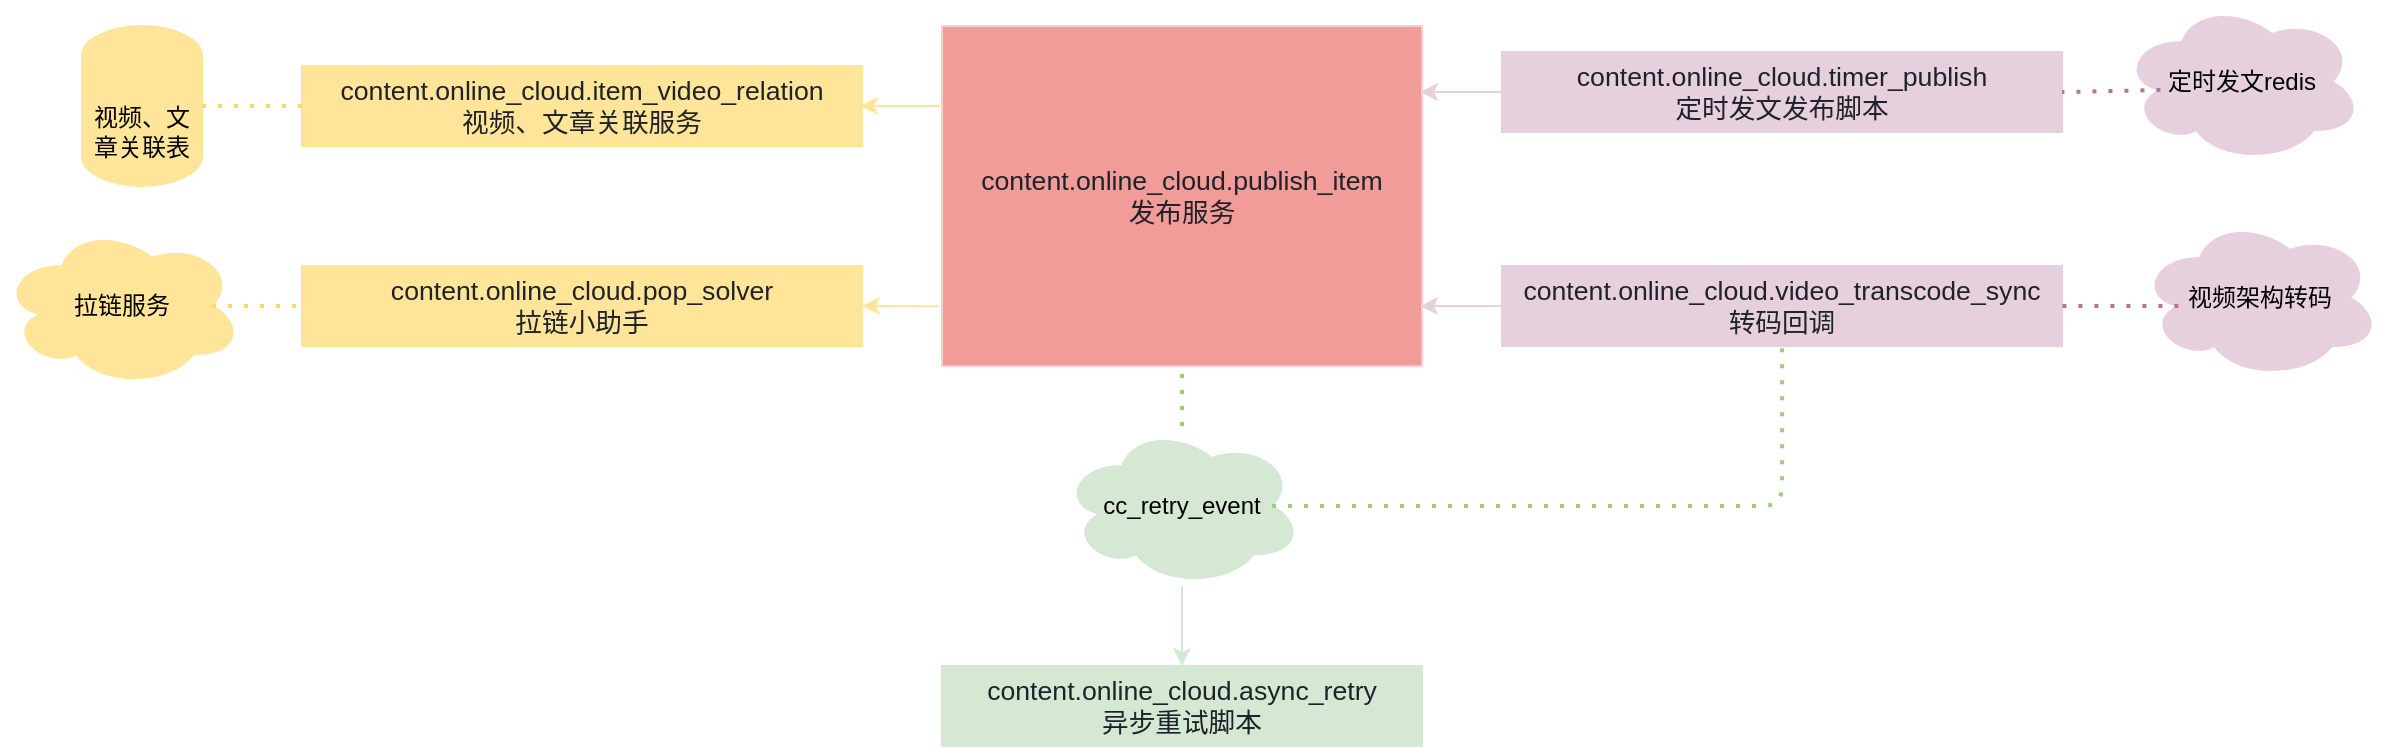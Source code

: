 <mxfile version="13.7.6" type="github" pages="7">
  <diagram id="SB-Q_lk3heibItQarrXJ" name="发文相关">
    <mxGraphModel dx="1426" dy="793" grid="1" gridSize="10" guides="1" tooltips="1" connect="1" arrows="1" fold="1" page="0" pageScale="1" pageWidth="1654" pageHeight="2336" math="0" shadow="0">
      <root>
        <mxCell id="0" />
        <mxCell id="1" parent="0" />
        <mxCell id="BlkoCDvUHruArEFe79bL-4" value="&lt;span style=&quot;color: rgb(31 , 35 , 41) ; font-size: 13.333px ; text-align: left&quot;&gt;content.online_cloud.publish_item&lt;br&gt;发布服务&lt;br&gt;&lt;/span&gt;" style="rounded=0;whiteSpace=wrap;html=1;fillColor=#F19C99;strokeColor=#F8CECC;" parent="1" vertex="1">
          <mxGeometry x="560" y="120" width="240" height="170" as="geometry" />
        </mxCell>
        <mxCell id="BlkoCDvUHruArEFe79bL-5" value="&lt;span style=&quot;color: rgb(31 , 35 , 41) ; font-size: 13.333px ; text-align: left&quot;&gt;content.online_cloud.item_video_relation&lt;br&gt;视频、文章关联服务&lt;br&gt;&lt;/span&gt;" style="rounded=0;whiteSpace=wrap;html=1;fillColor=#FFE599;strokeColor=#FFE599;" parent="1" vertex="1">
          <mxGeometry x="240" y="140" width="280" height="40" as="geometry" />
        </mxCell>
        <mxCell id="BlkoCDvUHruArEFe79bL-6" value="视频、文章关联表" style="shape=cylinder3;whiteSpace=wrap;html=1;boundedLbl=1;backgroundOutline=1;size=15;fillColor=#FFE599;strokeColor=#FFE599;" parent="1" vertex="1">
          <mxGeometry x="130" y="120" width="60" height="80" as="geometry" />
        </mxCell>
        <mxCell id="BlkoCDvUHruArEFe79bL-9" value="拉链服务" style="ellipse;shape=cloud;whiteSpace=wrap;html=1;fillColor=#FFE599;strokeColor=#FFE599;" parent="1" vertex="1">
          <mxGeometry x="90" y="220" width="120" height="80" as="geometry" />
        </mxCell>
        <mxCell id="BlkoCDvUHruArEFe79bL-10" value="&lt;span style=&quot;color: rgb(31 , 35 , 41) ; font-size: 13.333px ; text-align: left&quot;&gt;content.online_cloud.pop_solver&lt;br&gt;拉链小助手&lt;br&gt;&lt;/span&gt;" style="rounded=0;whiteSpace=wrap;html=1;fillColor=#FFE599;strokeColor=#FFE599;" parent="1" vertex="1">
          <mxGeometry x="240" y="240" width="280" height="40" as="geometry" />
        </mxCell>
        <mxCell id="BlkoCDvUHruArEFe79bL-11" value="" style="endArrow=none;dashed=1;html=1;dashPattern=1 3;strokeWidth=2;exitX=1;exitY=0.5;exitDx=0;exitDy=0;exitPerimeter=0;entryX=0;entryY=0.5;entryDx=0;entryDy=0;fillColor=#FFE599;strokeColor=#FFD966;" parent="1" source="BlkoCDvUHruArEFe79bL-6" target="BlkoCDvUHruArEFe79bL-5" edge="1">
          <mxGeometry width="50" height="50" relative="1" as="geometry">
            <mxPoint x="380" y="454" as="sourcePoint" />
            <mxPoint x="430" y="404" as="targetPoint" />
          </mxGeometry>
        </mxCell>
        <mxCell id="BlkoCDvUHruArEFe79bL-12" value="" style="endArrow=none;dashed=1;html=1;dashPattern=1 3;strokeWidth=2;entryX=0;entryY=0.5;entryDx=0;entryDy=0;exitX=0.875;exitY=0.5;exitDx=0;exitDy=0;exitPerimeter=0;fillColor=#FFE599;strokeColor=#FFD966;" parent="1" source="BlkoCDvUHruArEFe79bL-9" target="BlkoCDvUHruArEFe79bL-10" edge="1">
          <mxGeometry width="50" height="50" relative="1" as="geometry">
            <mxPoint x="1350" y="494" as="sourcePoint" />
            <mxPoint x="230" y="220" as="targetPoint" />
          </mxGeometry>
        </mxCell>
        <mxCell id="BlkoCDvUHruArEFe79bL-14" value="视频架构转码" style="ellipse;shape=cloud;whiteSpace=wrap;html=1;fillColor=#E6D0DE;strokeColor=#E6D0DE;" parent="1" vertex="1">
          <mxGeometry x="1159" y="216" width="120" height="80" as="geometry" />
        </mxCell>
        <mxCell id="BlkoCDvUHruArEFe79bL-40" style="edgeStyle=orthogonalEdgeStyle;rounded=0;orthogonalLoop=1;jettySize=auto;html=1;entryX=0.996;entryY=0.824;entryDx=0;entryDy=0;entryPerimeter=0;fillColor=#E6D0DE;strokeColor=#E6D0DE;" parent="1" source="BlkoCDvUHruArEFe79bL-15" target="BlkoCDvUHruArEFe79bL-4" edge="1">
          <mxGeometry relative="1" as="geometry" />
        </mxCell>
        <mxCell id="BlkoCDvUHruArEFe79bL-15" value="&lt;span style=&quot;color: rgb(31 , 35 , 41) ; font-size: 13.333px ; text-align: left&quot;&gt;content.online_cloud.video_transcode_sync&lt;br&gt;转码回调&lt;br&gt;&lt;/span&gt;" style="rounded=0;whiteSpace=wrap;html=1;fillColor=#E6D0DE;strokeColor=#E6D0DE;" parent="1" vertex="1">
          <mxGeometry x="840" y="240" width="280" height="40" as="geometry" />
        </mxCell>
        <mxCell id="BlkoCDvUHruArEFe79bL-17" value="" style="endArrow=none;dashed=1;html=1;dashPattern=1 3;strokeWidth=2;entryX=1;entryY=0.5;entryDx=0;entryDy=0;exitX=0.16;exitY=0.55;exitDx=0;exitDy=0;exitPerimeter=0;fillColor=#E6D0DE;strokeColor=#B5739D;" parent="1" source="BlkoCDvUHruArEFe79bL-14" target="BlkoCDvUHruArEFe79bL-15" edge="1">
          <mxGeometry width="50" height="50" relative="1" as="geometry">
            <mxPoint x="1100" y="462" as="sourcePoint" />
            <mxPoint x="1150" y="312" as="targetPoint" />
          </mxGeometry>
        </mxCell>
        <mxCell id="BlkoCDvUHruArEFe79bL-18" value="&lt;span style=&quot;color: rgb(31 , 35 , 41) ; font-size: 13.333px ; text-align: left&quot;&gt;content.online_cloud.async_retry&lt;br&gt;异步重试脚本&lt;br&gt;&lt;/span&gt;" style="rounded=0;whiteSpace=wrap;html=1;fillColor=#D5E8D4;strokeColor=#D5E8D4;" parent="1" vertex="1">
          <mxGeometry x="560" y="440" width="240" height="40" as="geometry" />
        </mxCell>
        <mxCell id="BlkoCDvUHruArEFe79bL-23" style="edgeStyle=orthogonalEdgeStyle;rounded=0;orthogonalLoop=1;jettySize=auto;html=1;fillColor=#D5E8D4;strokeColor=#D5E8D4;" parent="1" source="BlkoCDvUHruArEFe79bL-20" target="BlkoCDvUHruArEFe79bL-18" edge="1">
          <mxGeometry relative="1" as="geometry" />
        </mxCell>
        <mxCell id="BlkoCDvUHruArEFe79bL-20" value="cc_retry_event" style="ellipse;shape=cloud;whiteSpace=wrap;html=1;fillColor=#D5E8D4;strokeColor=#D5E8D4;" parent="1" vertex="1">
          <mxGeometry x="620" y="320" width="120" height="80" as="geometry" />
        </mxCell>
        <mxCell id="BlkoCDvUHruArEFe79bL-39" style="edgeStyle=orthogonalEdgeStyle;rounded=0;orthogonalLoop=1;jettySize=auto;html=1;entryX=0.996;entryY=0.194;entryDx=0;entryDy=0;entryPerimeter=0;fillColor=#E6D0DE;strokeColor=#E6D0DE;" parent="1" source="BlkoCDvUHruArEFe79bL-24" target="BlkoCDvUHruArEFe79bL-4" edge="1">
          <mxGeometry relative="1" as="geometry" />
        </mxCell>
        <mxCell id="BlkoCDvUHruArEFe79bL-24" value="&lt;span style=&quot;color: rgb(31 , 35 , 41) ; font-size: 13.333px ; text-align: left&quot;&gt;content.online_cloud.timer_publish&lt;br&gt;定时发文发布脚本&lt;br&gt;&lt;/span&gt;" style="rounded=0;whiteSpace=wrap;html=1;fillColor=#E6D0DE;strokeColor=#E6D0DE;" parent="1" vertex="1">
          <mxGeometry x="840" y="133" width="280" height="40" as="geometry" />
        </mxCell>
        <mxCell id="BlkoCDvUHruArEFe79bL-25" value="定时发文redis" style="ellipse;shape=cloud;whiteSpace=wrap;html=1;fillColor=#E6D0DE;strokeColor=#E6D0DE;" parent="1" vertex="1">
          <mxGeometry x="1150" y="108" width="120" height="80" as="geometry" />
        </mxCell>
        <mxCell id="BlkoCDvUHruArEFe79bL-29" value="" style="endArrow=none;dashed=1;html=1;dashPattern=1 3;strokeWidth=2;exitX=0.16;exitY=0.55;exitDx=0;exitDy=0;exitPerimeter=0;entryX=1;entryY=0.5;entryDx=0;entryDy=0;fillColor=#E6D0DE;strokeColor=#B5739D;" parent="1" source="BlkoCDvUHruArEFe79bL-25" target="BlkoCDvUHruArEFe79bL-24" edge="1">
          <mxGeometry width="50" height="50" relative="1" as="geometry">
            <mxPoint x="980" y="413" as="sourcePoint" />
            <mxPoint x="1170" y="103" as="targetPoint" />
          </mxGeometry>
        </mxCell>
        <mxCell id="BlkoCDvUHruArEFe79bL-43" value="" style="endArrow=classic;html=1;entryX=1;entryY=0.5;entryDx=0;entryDy=0;fillColor=#FFE599;strokeColor=#FFE599;" parent="1" edge="1">
          <mxGeometry width="50" height="50" relative="1" as="geometry">
            <mxPoint x="560" y="160" as="sourcePoint" />
            <mxPoint x="519" y="160" as="targetPoint" />
          </mxGeometry>
        </mxCell>
        <mxCell id="BlkoCDvUHruArEFe79bL-44" value="" style="endArrow=classic;html=1;entryX=1;entryY=0.5;entryDx=0;entryDy=0;exitX=-0.008;exitY=0.824;exitDx=0;exitDy=0;exitPerimeter=0;fillColor=#FFE599;strokeColor=#FFE599;" parent="1" source="BlkoCDvUHruArEFe79bL-4" target="BlkoCDvUHruArEFe79bL-10" edge="1">
          <mxGeometry width="50" height="50" relative="1" as="geometry">
            <mxPoint x="571" y="170" as="sourcePoint" />
            <mxPoint x="530" y="170" as="targetPoint" />
          </mxGeometry>
        </mxCell>
        <mxCell id="BlkoCDvUHruArEFe79bL-45" value="" style="endArrow=none;dashed=1;html=1;dashPattern=1 3;strokeWidth=2;entryX=0.5;entryY=1;entryDx=0;entryDy=0;fillColor=#D5E8D4;strokeColor=#97D077;" parent="1" source="BlkoCDvUHruArEFe79bL-20" target="BlkoCDvUHruArEFe79bL-4" edge="1">
          <mxGeometry width="50" height="50" relative="1" as="geometry">
            <mxPoint x="350" y="410" as="sourcePoint" />
            <mxPoint x="400" y="360" as="targetPoint" />
          </mxGeometry>
        </mxCell>
        <mxCell id="BlkoCDvUHruArEFe79bL-46" value="" style="endArrow=none;dashed=1;html=1;dashPattern=1 3;strokeWidth=2;entryX=0.5;entryY=1;entryDx=0;entryDy=0;exitX=0.875;exitY=0.5;exitDx=0;exitDy=0;exitPerimeter=0;fillColor=#D5E8D4;strokeColor=#97D077;" parent="1" source="BlkoCDvUHruArEFe79bL-20" target="BlkoCDvUHruArEFe79bL-15" edge="1">
          <mxGeometry width="50" height="50" relative="1" as="geometry">
            <mxPoint x="950" y="450" as="sourcePoint" />
            <mxPoint x="1000" y="400" as="targetPoint" />
            <Array as="points">
              <mxPoint x="980" y="360" />
            </Array>
          </mxGeometry>
        </mxCell>
      </root>
    </mxGraphModel>
  </diagram>
  <diagram id="kRv9mvTqaeiFCnGuBBTc" name="读服务">
    <mxGraphModel dx="1426" dy="793" grid="0" gridSize="10" guides="1" tooltips="1" connect="1" arrows="1" fold="1" page="1" pageScale="1" pageWidth="1654" pageHeight="2336" math="0" shadow="0">
      <root>
        <mxCell id="N-5AFMFkSGEF9szTfYK9-0" />
        <mxCell id="N-5AFMFkSGEF9szTfYK9-1" parent="N-5AFMFkSGEF9szTfYK9-0" />
        <mxCell id="3_VCpjRWnadb9fdvBELq-0" value="" style="rounded=1;whiteSpace=wrap;html=1;strokeColor=#F19C99;fillColor=#F8CECC;" vertex="1" parent="N-5AFMFkSGEF9szTfYK9-1">
          <mxGeometry x="70" y="360" width="280" height="100" as="geometry" />
        </mxCell>
        <mxCell id="3_VCpjRWnadb9fdvBELq-1" value="item_db" style="shape=cylinder3;whiteSpace=wrap;html=1;boundedLbl=1;backgroundOutline=1;size=15;strokeColor=#EA6B66;fillColor=#F8CECC;" vertex="1" parent="N-5AFMFkSGEF9szTfYK9-1">
          <mxGeometry x="90" y="370" width="60" height="80" as="geometry" />
        </mxCell>
        <mxCell id="3_VCpjRWnadb9fdvBELq-2" value="group_db" style="shape=cylinder3;whiteSpace=wrap;html=1;boundedLbl=1;backgroundOutline=1;size=15;strokeColor=#EA6B66;fillColor=#F8CECC;" vertex="1" parent="N-5AFMFkSGEF9szTfYK9-1">
          <mxGeometry x="180" y="370" width="60" height="80" as="geometry" />
        </mxCell>
        <mxCell id="3_VCpjRWnadb9fdvBELq-3" value="content&lt;br&gt;abase" style="shape=cylinder3;whiteSpace=wrap;html=1;boundedLbl=1;backgroundOutline=1;size=15;strokeColor=#EA6B66;fillColor=#F8CECC;" vertex="1" parent="N-5AFMFkSGEF9szTfYK9-1">
          <mxGeometry x="270" y="370" width="60" height="80" as="geometry" />
        </mxCell>
        <mxCell id="3_VCpjRWnadb9fdvBELq-11" style="edgeStyle=orthogonalEdgeStyle;rounded=0;orthogonalLoop=1;jettySize=auto;html=1;entryX=0.5;entryY=0;entryDx=0;entryDy=0;strokeColor=#EA6B66;fillColor=#F8CECC;" edge="1" parent="N-5AFMFkSGEF9szTfYK9-1" source="3_VCpjRWnadb9fdvBELq-4" target="3_VCpjRWnadb9fdvBELq-0">
          <mxGeometry relative="1" as="geometry" />
        </mxCell>
        <mxCell id="3_VCpjRWnadb9fdvBELq-15" style="edgeStyle=orthogonalEdgeStyle;rounded=0;orthogonalLoop=1;jettySize=auto;html=1;strokeColor=#EA6B66;fillColor=#F8CECC;" edge="1" parent="N-5AFMFkSGEF9szTfYK9-1" source="3_VCpjRWnadb9fdvBELq-4" target="3_VCpjRWnadb9fdvBELq-10">
          <mxGeometry relative="1" as="geometry">
            <Array as="points">
              <mxPoint x="340" y="320" />
              <mxPoint x="500" y="320" />
            </Array>
          </mxGeometry>
        </mxCell>
        <mxCell id="3_VCpjRWnadb9fdvBELq-4" value="&lt;span style=&quot;color: rgb(31 , 35 , 41) ; font-size: 13.333px ; text-align: left&quot;&gt;toutiao.article.item_v2&lt;/span&gt;" style="rounded=0;whiteSpace=wrap;html=1;strokeColor=#EA6B66;fillColor=#F8CECC;" vertex="1" parent="N-5AFMFkSGEF9szTfYK9-1">
          <mxGeometry x="240" y="240" width="200" height="40" as="geometry" />
        </mxCell>
        <mxCell id="3_VCpjRWnadb9fdvBELq-5" value="counter/comment" style="rounded=0;whiteSpace=wrap;html=1;strokeColor=#FFD966;fillColor=#FFF2CC;" vertex="1" parent="N-5AFMFkSGEF9szTfYK9-1">
          <mxGeometry x="520" y="240" width="150" height="40" as="geometry" />
        </mxCell>
        <mxCell id="3_VCpjRWnadb9fdvBELq-7" style="edgeStyle=orthogonalEdgeStyle;rounded=0;orthogonalLoop=1;jettySize=auto;html=1;strokeColor=#EA6B66;fillColor=#F8CECC;" edge="1" parent="N-5AFMFkSGEF9szTfYK9-1" source="3_VCpjRWnadb9fdvBELq-6" target="3_VCpjRWnadb9fdvBELq-4">
          <mxGeometry relative="1" as="geometry" />
        </mxCell>
        <mxCell id="3_VCpjRWnadb9fdvBELq-8" style="edgeStyle=orthogonalEdgeStyle;rounded=0;orthogonalLoop=1;jettySize=auto;html=1;entryX=0.5;entryY=0;entryDx=0;entryDy=0;strokeColor=#FFD966;fillColor=#FFF2CC;" edge="1" parent="N-5AFMFkSGEF9szTfYK9-1" source="3_VCpjRWnadb9fdvBELq-6" target="3_VCpjRWnadb9fdvBELq-5">
          <mxGeometry relative="1" as="geometry" />
        </mxCell>
        <mxCell id="3_VCpjRWnadb9fdvBELq-6" value="&lt;span style=&quot;color: rgb(31 , 35 , 41) ; font-family: &amp;#34;larkhacksafarifont&amp;#34; , &amp;#34;larkemojifont&amp;#34; , &amp;#34;larkchinesequote&amp;#34; , , , &amp;#34;helvetica neue&amp;#34; , &amp;#34;tahoma&amp;#34; , &amp;#34;pingfang sc&amp;#34; , &amp;#34;microsoft yahei&amp;#34; , &amp;#34;arial&amp;#34; , &amp;#34;hiragino sans gb&amp;#34; , sans-serif , &amp;#34;apple color emoji&amp;#34; , &amp;#34;segoe ui emoji&amp;#34; , &amp;#34;segoe ui symbol&amp;#34; , &amp;#34;noto color emoji&amp;#34; ; font-size: 13.333px ; text-align: left&quot;&gt;toutiao.article.article&lt;/span&gt;" style="rounded=0;whiteSpace=wrap;html=1;strokeColor=#EA6B66;fillColor=#F8CECC;" vertex="1" parent="N-5AFMFkSGEF9szTfYK9-1">
          <mxGeometry x="380" y="160" width="200" height="40" as="geometry" />
        </mxCell>
        <mxCell id="3_VCpjRWnadb9fdvBELq-14" style="edgeStyle=orthogonalEdgeStyle;rounded=0;orthogonalLoop=1;jettySize=auto;html=1;entryX=0.5;entryY=0;entryDx=0;entryDy=0;entryPerimeter=0;strokeColor=#EA6B66;fillColor=#F8CECC;" edge="1" parent="N-5AFMFkSGEF9szTfYK9-1" source="3_VCpjRWnadb9fdvBELq-10" target="3_VCpjRWnadb9fdvBELq-13">
          <mxGeometry relative="1" as="geometry" />
        </mxCell>
        <mxCell id="3_VCpjRWnadb9fdvBELq-10" value="&lt;span style=&quot;color: rgb(31 , 35 , 41) ; font-size: 13.333px ; text-align: left&quot;&gt;toutiao.article.relation&lt;/span&gt;" style="rounded=0;whiteSpace=wrap;html=1;strokeColor=#EA6B66;fillColor=#F8CECC;" vertex="1" parent="N-5AFMFkSGEF9szTfYK9-1">
          <mxGeometry x="400" y="340" width="200" height="40" as="geometry" />
        </mxCell>
        <mxCell id="3_VCpjRWnadb9fdvBELq-13" value="ref&lt;br&gt;redis" style="shape=cylinder3;whiteSpace=wrap;html=1;boundedLbl=1;backgroundOutline=1;size=15;strokeColor=#EA6B66;fillColor=#F8CECC;" vertex="1" parent="N-5AFMFkSGEF9szTfYK9-1">
          <mxGeometry x="470" y="400" width="60" height="80" as="geometry" />
        </mxCell>
        <mxCell id="3_VCpjRWnadb9fdvBELq-16" value="" style="rounded=1;whiteSpace=wrap;html=1;strokeColor=#F19C99;fillColor=#F8CECC;" vertex="1" parent="N-5AFMFkSGEF9szTfYK9-1">
          <mxGeometry x="800" y="360" width="280" height="100" as="geometry" />
        </mxCell>
        <mxCell id="3_VCpjRWnadb9fdvBELq-17" value="item_db" style="shape=cylinder3;whiteSpace=wrap;html=1;boundedLbl=1;backgroundOutline=1;size=15;strokeColor=#EA6B66;fillColor=#F8CECC;" vertex="1" parent="N-5AFMFkSGEF9szTfYK9-1">
          <mxGeometry x="820" y="370" width="60" height="80" as="geometry" />
        </mxCell>
        <mxCell id="3_VCpjRWnadb9fdvBELq-18" value="group_db" style="shape=cylinder3;whiteSpace=wrap;html=1;boundedLbl=1;backgroundOutline=1;size=15;strokeColor=#EA6B66;fillColor=#F8CECC;" vertex="1" parent="N-5AFMFkSGEF9szTfYK9-1">
          <mxGeometry x="910" y="370" width="60" height="80" as="geometry" />
        </mxCell>
        <mxCell id="3_VCpjRWnadb9fdvBELq-19" value="content&lt;br&gt;abase" style="shape=cylinder3;whiteSpace=wrap;html=1;boundedLbl=1;backgroundOutline=1;size=15;strokeColor=#EA6B66;fillColor=#F8CECC;" vertex="1" parent="N-5AFMFkSGEF9szTfYK9-1">
          <mxGeometry x="1000" y="370" width="60" height="80" as="geometry" />
        </mxCell>
        <mxCell id="3_VCpjRWnadb9fdvBELq-21" style="edgeStyle=orthogonalEdgeStyle;rounded=0;orthogonalLoop=1;jettySize=auto;html=1;strokeColor=#EA6B66;fillColor=#FFF2CC;" edge="1" parent="N-5AFMFkSGEF9szTfYK9-1" source="3_VCpjRWnadb9fdvBELq-20" target="3_VCpjRWnadb9fdvBELq-16">
          <mxGeometry relative="1" as="geometry" />
        </mxCell>
        <mxCell id="3_VCpjRWnadb9fdvBELq-20" value="&lt;span style=&quot;color: rgb(31 , 35 , 41) ; font-size: 13.333px ; text-align: left&quot;&gt;toutiao.article.rawdata&lt;/span&gt;" style="rounded=0;whiteSpace=wrap;html=1;strokeColor=#EA6B66;fillColor=#F8CECC;" vertex="1" parent="N-5AFMFkSGEF9szTfYK9-1">
          <mxGeometry x="840" y="280" width="200" height="40" as="geometry" />
        </mxCell>
      </root>
    </mxGraphModel>
  </diagram>
  <diagram id="DTCnmIYNuXqVJTmdcf1L" name="数据相关">
    <mxGraphModel dx="1426" dy="793" grid="1" gridSize="10" guides="1" tooltips="1" connect="1" arrows="1" fold="1" page="1" pageScale="1" pageWidth="1654" pageHeight="2336" math="0" shadow="0">
      <root>
        <mxCell id="vmRFOWgvLukVwsNA1SD3-0" />
        <mxCell id="vmRFOWgvLukVwsNA1SD3-1" parent="vmRFOWgvLukVwsNA1SD3-0" />
        <mxCell id="vmRFOWgvLukVwsNA1SD3-6" value="" style="rounded=1;whiteSpace=wrap;html=1;strokeColor=#F19C99;fillColor=#F19C99;" vertex="1" parent="vmRFOWgvLukVwsNA1SD3-1">
          <mxGeometry x="325" y="50" width="280" height="100" as="geometry" />
        </mxCell>
        <mxCell id="vmRFOWgvLukVwsNA1SD3-2" value="item_db" style="shape=cylinder3;whiteSpace=wrap;html=1;boundedLbl=1;backgroundOutline=1;size=15;strokeColor=#EA6B66;fillColor=#F19C99;" vertex="1" parent="vmRFOWgvLukVwsNA1SD3-1">
          <mxGeometry x="345" y="60" width="60" height="80" as="geometry" />
        </mxCell>
        <mxCell id="vmRFOWgvLukVwsNA1SD3-3" value="group_db" style="shape=cylinder3;whiteSpace=wrap;html=1;boundedLbl=1;backgroundOutline=1;size=15;strokeColor=#EA6B66;fillColor=#F19C99;" vertex="1" parent="vmRFOWgvLukVwsNA1SD3-1">
          <mxGeometry x="435" y="60" width="60" height="80" as="geometry" />
        </mxCell>
        <mxCell id="vmRFOWgvLukVwsNA1SD3-4" value="content&lt;br&gt;abase" style="shape=cylinder3;whiteSpace=wrap;html=1;boundedLbl=1;backgroundOutline=1;size=15;strokeColor=#EA6B66;fillColor=#F19C99;" vertex="1" parent="vmRFOWgvLukVwsNA1SD3-1">
          <mxGeometry x="525" y="60" width="60" height="80" as="geometry" />
        </mxCell>
        <mxCell id="vmRFOWgvLukVwsNA1SD3-5" value="tbase" style="shape=cylinder3;whiteSpace=wrap;html=1;boundedLbl=1;backgroundOutline=1;size=15;strokeColor=#FFB570;fillColor=#FFCE9F;" vertex="1" parent="vmRFOWgvLukVwsNA1SD3-1">
          <mxGeometry x="200" y="380" width="240" height="70" as="geometry" />
        </mxCell>
        <mxCell id="vmRFOWgvLukVwsNA1SD3-7" value="&lt;span style=&quot;color: rgb(31 , 35 , 41) ; font-size: 13.333px ; text-align: left&quot;&gt;toutiao.article.commit_tbase_diff&lt;br&gt;&lt;/span&gt;&lt;span style=&quot;color: rgb(31 , 35 , 41) ; font-size: 13.333px ; text-align: left&quot;&gt;对比并修复&lt;br&gt;&lt;/span&gt;" style="rounded=0;whiteSpace=wrap;html=1;strokeColor=#A9C4EB;fillColor=#D4E1F5;" vertex="1" parent="vmRFOWgvLukVwsNA1SD3-1">
          <mxGeometry x="360" y="280" width="210" height="40" as="geometry" />
        </mxCell>
        <mxCell id="vmRFOWgvLukVwsNA1SD3-8" value="&lt;span style=&quot;color: rgb(31 , 35 , 41) ; font-size: 13.333px ; text-align: left&quot;&gt;toutiao.article.sync_tbase&lt;br&gt;数据搬运&lt;br&gt;&lt;/span&gt;" style="rounded=0;whiteSpace=wrap;html=1;strokeColor=#B9E0A5;fillColor=#D5E8D4;" vertex="1" parent="vmRFOWgvLukVwsNA1SD3-1">
          <mxGeometry x="80" y="240" width="200" height="40" as="geometry" />
        </mxCell>
        <mxCell id="vmRFOWgvLukVwsNA1SD3-10" value="" style="endArrow=classic;html=1;strokeColor=#B9E0A5;fillColor=#D5E8D4;entryX=0.145;entryY=0;entryDx=0;entryDy=4.35;entryPerimeter=0;exitX=0.5;exitY=1;exitDx=0;exitDy=0;" edge="1" parent="vmRFOWgvLukVwsNA1SD3-1" source="vmRFOWgvLukVwsNA1SD3-8" target="vmRFOWgvLukVwsNA1SD3-5">
          <mxGeometry width="50" height="50" relative="1" as="geometry">
            <mxPoint x="70" y="430" as="sourcePoint" />
            <mxPoint x="120" y="380" as="targetPoint" />
            <Array as="points">
              <mxPoint x="180" y="340" />
              <mxPoint x="235" y="340" />
            </Array>
          </mxGeometry>
        </mxCell>
        <mxCell id="vmRFOWgvLukVwsNA1SD3-11" value="&lt;span style=&quot;color: rgb(31 , 35 , 41) ; font-size: 13.333px ; text-align: left&quot;&gt;toutiao.article.commit_tbase_scan&lt;/span&gt;&lt;br style=&quot;color: rgb(31 , 35 , 41) ; font-size: 13.333px ; text-align: left&quot;&gt;&lt;span style=&quot;color: rgb(31 , 35 , 41) ; font-size: 13.333px ; text-align: left&quot;&gt;扫描需要对比的文章&lt;/span&gt;" style="rounded=0;whiteSpace=wrap;html=1;strokeColor=#A9C4EB;fillColor=#D4E1F5;" vertex="1" parent="vmRFOWgvLukVwsNA1SD3-1">
          <mxGeometry x="360" y="210" width="210" height="40" as="geometry" />
        </mxCell>
        <mxCell id="vmRFOWgvLukVwsNA1SD3-13" value="" style="endArrow=none;dashed=1;html=1;dashPattern=1 3;strokeWidth=2;fillColor=#D4E1F5;exitX=0.855;exitY=0;exitDx=0;exitDy=4.35;exitPerimeter=0;entryX=0.5;entryY=1;entryDx=0;entryDy=0;strokeColor=#A9C4EB;" edge="1" parent="vmRFOWgvLukVwsNA1SD3-1" source="vmRFOWgvLukVwsNA1SD3-5" target="vmRFOWgvLukVwsNA1SD3-7">
          <mxGeometry width="50" height="50" relative="1" as="geometry">
            <mxPoint x="340" y="360" as="sourcePoint" />
            <mxPoint x="510" y="360" as="targetPoint" />
            <Array as="points">
              <mxPoint x="405" y="350" />
              <mxPoint x="465" y="350" />
            </Array>
          </mxGeometry>
        </mxCell>
        <mxCell id="vmRFOWgvLukVwsNA1SD3-14" value="" style="endArrow=none;dashed=1;html=1;dashPattern=1 3;strokeWidth=2;fillColor=#D4E1F5;entryX=0.5;entryY=1;entryDx=0;entryDy=0;exitX=0.5;exitY=0;exitDx=0;exitDy=0;strokeColor=#A9C4EB;" edge="1" parent="vmRFOWgvLukVwsNA1SD3-1" source="vmRFOWgvLukVwsNA1SD3-7" target="vmRFOWgvLukVwsNA1SD3-11">
          <mxGeometry width="50" height="50" relative="1" as="geometry">
            <mxPoint x="680" y="300" as="sourcePoint" />
            <mxPoint x="730" y="250" as="targetPoint" />
          </mxGeometry>
        </mxCell>
        <mxCell id="vmRFOWgvLukVwsNA1SD3-15" value="" style="endArrow=none;dashed=1;html=1;dashPattern=1 3;strokeWidth=2;fillColor=#D4E1F5;entryX=0.5;entryY=1;entryDx=0;entryDy=0;exitX=0.5;exitY=0;exitDx=0;exitDy=0;strokeColor=#A9C4EB;" edge="1" parent="vmRFOWgvLukVwsNA1SD3-1" source="vmRFOWgvLukVwsNA1SD3-11" target="vmRFOWgvLukVwsNA1SD3-6">
          <mxGeometry width="50" height="50" relative="1" as="geometry">
            <mxPoint x="590" y="200" as="sourcePoint" />
            <mxPoint x="640" y="150" as="targetPoint" />
            <Array as="points">
              <mxPoint x="465" y="190" />
            </Array>
          </mxGeometry>
        </mxCell>
        <mxCell id="vmRFOWgvLukVwsNA1SD3-16" value="commit_event" style="ellipse;shape=cloud;whiteSpace=wrap;html=1;strokeColor=#B9E0A5;fillColor=#D5E8D4;" vertex="1" parent="vmRFOWgvLukVwsNA1SD3-1">
          <mxGeometry x="105" y="60" width="150" height="90" as="geometry" />
        </mxCell>
        <mxCell id="vmRFOWgvLukVwsNA1SD3-17" value="" style="endArrow=none;dashed=1;html=1;dashPattern=1 3;strokeWidth=2;fillColor=#D5E8D4;exitX=0.5;exitY=0;exitDx=0;exitDy=0;strokeColor=#B9E0A5;" edge="1" parent="vmRFOWgvLukVwsNA1SD3-1" source="vmRFOWgvLukVwsNA1SD3-8">
          <mxGeometry width="50" height="50" relative="1" as="geometry">
            <mxPoint x="60" y="200" as="sourcePoint" />
            <mxPoint x="180" y="146" as="targetPoint" />
          </mxGeometry>
        </mxCell>
        <mxCell id="vmRFOWgvLukVwsNA1SD3-18" value="" style="endArrow=classic;html=1;strokeColor=#A9C4EB;fillColor=#D4E1F5;entryX=0.921;entryY=0.114;entryDx=0;entryDy=0;entryPerimeter=0;exitX=0.571;exitY=1.025;exitDx=0;exitDy=0;exitPerimeter=0;" edge="1" parent="vmRFOWgvLukVwsNA1SD3-1" source="vmRFOWgvLukVwsNA1SD3-7" target="vmRFOWgvLukVwsNA1SD3-5">
          <mxGeometry width="50" height="50" relative="1" as="geometry">
            <mxPoint x="470" y="410" as="sourcePoint" />
            <mxPoint x="520" y="360" as="targetPoint" />
            <Array as="points">
              <mxPoint x="480" y="360" />
              <mxPoint x="421" y="360" />
            </Array>
          </mxGeometry>
        </mxCell>
      </root>
    </mxGraphModel>
  </diagram>
  <diagram id="Im49ktrQdpAzQ_h4rDum" name="审核交互">
    <mxGraphModel dx="1426" dy="793" grid="0" gridSize="10" guides="1" tooltips="1" connect="1" arrows="1" fold="1" page="1" pageScale="1" pageWidth="1654" pageHeight="2336" math="0" shadow="0">
      <root>
        <mxCell id="gkxCEOZfBoG95KxoGRfA-0" />
        <mxCell id="gkxCEOZfBoG95KxoGRfA-1" parent="gkxCEOZfBoG95KxoGRfA-0" />
        <mxCell id="S6iYzV9x7fzSShM5kgWS-2" value="文章数据" style="rounded=0;whiteSpace=wrap;html=1;strokeColor=#EA6B66;fillColor=#F8CECC;" vertex="1" parent="gkxCEOZfBoG95KxoGRfA-1">
          <mxGeometry x="80" y="120" width="160" height="40" as="geometry" />
        </mxCell>
        <mxCell id="S6iYzV9x7fzSShM5kgWS-3" value="作者数据" style="rounded=0;whiteSpace=wrap;html=1;strokeColor=#EA6B66;fillColor=#F8CECC;" vertex="1" parent="gkxCEOZfBoG95KxoGRfA-1">
          <mxGeometry x="80" y="200" width="160" height="40" as="geometry" />
        </mxCell>
        <mxCell id="S6iYzV9x7fzSShM5kgWS-4" value="文章互动数据" style="rounded=0;whiteSpace=wrap;html=1;strokeColor=#EA6B66;fillColor=#F8CECC;" vertex="1" parent="gkxCEOZfBoG95KxoGRfA-1">
          <mxGeometry x="80" y="280" width="160" height="40" as="geometry" />
        </mxCell>
        <mxCell id="l3CKcGDzhflk3ki8KnRf-1" style="edgeStyle=orthogonalEdgeStyle;rounded=0;orthogonalLoop=1;jettySize=auto;html=1;exitX=0.5;exitY=0;exitDx=0;exitDy=0;entryX=1;entryY=0.5;entryDx=0;entryDy=0;strokeColor=#B5739D;fillColor=#E6D0DE;" edge="1" parent="gkxCEOZfBoG95KxoGRfA-1" source="S6iYzV9x7fzSShM5kgWS-5" target="l3CKcGDzhflk3ki8KnRf-0">
          <mxGeometry relative="1" as="geometry" />
        </mxCell>
        <mxCell id="S6iYzV9x7fzSShM5kgWS-5" value="审核系统" style="rounded=0;whiteSpace=wrap;html=1;strokeColor=#EA6B66;fillColor=#F8CECC;" vertex="1" parent="gkxCEOZfBoG95KxoGRfA-1">
          <mxGeometry x="680" y="120" width="160" height="280" as="geometry" />
        </mxCell>
        <mxCell id="S6iYzV9x7fzSShM5kgWS-18" style="edgeStyle=orthogonalEdgeStyle;rounded=0;orthogonalLoop=1;jettySize=auto;html=1;entryX=0;entryY=0.357;entryDx=0;entryDy=0;entryPerimeter=0;strokeColor=#FFD966;fillColor=#FFE599;" edge="1" parent="gkxCEOZfBoG95KxoGRfA-1" source="S6iYzV9x7fzSShM5kgWS-6" target="S6iYzV9x7fzSShM5kgWS-5">
          <mxGeometry relative="1" as="geometry" />
        </mxCell>
        <mxCell id="S6iYzV9x7fzSShM5kgWS-6" value="&lt;span style=&quot;color: rgb(31 , 35 , 41) ; font-size: 13.333px ; text-align: left&quot;&gt;content.online_cloud.author_callback&lt;/span&gt;" style="rounded=0;whiteSpace=wrap;html=1;strokeColor=#FFD966;fillColor=#FFE599;" vertex="1" parent="gkxCEOZfBoG95KxoGRfA-1">
          <mxGeometry x="320" y="200" width="240" height="40" as="geometry" />
        </mxCell>
        <mxCell id="S6iYzV9x7fzSShM5kgWS-17" style="edgeStyle=orthogonalEdgeStyle;rounded=0;orthogonalLoop=1;jettySize=auto;html=1;entryX=-0.012;entryY=0.071;entryDx=0;entryDy=0;entryPerimeter=0;strokeColor=#FFD966;fillColor=#FFE599;" edge="1" parent="gkxCEOZfBoG95KxoGRfA-1" source="S6iYzV9x7fzSShM5kgWS-7" target="S6iYzV9x7fzSShM5kgWS-5">
          <mxGeometry relative="1" as="geometry" />
        </mxCell>
        <mxCell id="l3CKcGDzhflk3ki8KnRf-3" style="edgeStyle=orthogonalEdgeStyle;rounded=0;orthogonalLoop=1;jettySize=auto;html=1;exitX=0;exitY=0.25;exitDx=0;exitDy=0;entryX=1;entryY=0.25;entryDx=0;entryDy=0;strokeColor=#B5739D;fillColor=#E6D0DE;" edge="1" parent="gkxCEOZfBoG95KxoGRfA-1" source="S6iYzV9x7fzSShM5kgWS-7" target="S6iYzV9x7fzSShM5kgWS-2">
          <mxGeometry relative="1" as="geometry" />
        </mxCell>
        <mxCell id="S6iYzV9x7fzSShM5kgWS-7" value="&lt;span style=&quot;color: rgb(31 , 35 , 41) ; font-family: &amp;#34;larkhacksafarifont&amp;#34; , &amp;#34;larkemojifont&amp;#34; , &amp;#34;larkchinesequote&amp;#34; , , , &amp;#34;helvetica neue&amp;#34; , &amp;#34;tahoma&amp;#34; , &amp;#34;pingfang sc&amp;#34; , &amp;#34;microsoft yahei&amp;#34; , &amp;#34;arial&amp;#34; , &amp;#34;hiragino sans gb&amp;#34; , sans-serif , &amp;#34;apple color emoji&amp;#34; , &amp;#34;segoe ui emoji&amp;#34; , &amp;#34;segoe ui symbol&amp;#34; , &amp;#34;noto color emoji&amp;#34; ; font-size: 13.333px ; text-align: left&quot;&gt;content.online_cloud.pipeline_callback&lt;/span&gt;" style="rounded=0;whiteSpace=wrap;html=1;strokeColor=#7EA6E0;fillColor=#D4E1F5;" vertex="1" parent="gkxCEOZfBoG95KxoGRfA-1">
          <mxGeometry x="320" y="120" width="240" height="40" as="geometry" />
        </mxCell>
        <mxCell id="S6iYzV9x7fzSShM5kgWS-19" style="edgeStyle=orthogonalEdgeStyle;rounded=0;orthogonalLoop=1;jettySize=auto;html=1;entryX=-0.019;entryY=0.643;entryDx=0;entryDy=0;entryPerimeter=0;strokeColor=#FFD966;fillColor=#FFE599;" edge="1" parent="gkxCEOZfBoG95KxoGRfA-1" source="S6iYzV9x7fzSShM5kgWS-8" target="S6iYzV9x7fzSShM5kgWS-5">
          <mxGeometry relative="1" as="geometry" />
        </mxCell>
        <mxCell id="S6iYzV9x7fzSShM5kgWS-8" value="&lt;span style=&quot;color: rgb(31 , 35 , 41) ; font-family: &amp;#34;larkhacksafarifont&amp;#34; , &amp;#34;larkemojifont&amp;#34; , &amp;#34;larkchinesequote&amp;#34; , , , &amp;#34;helvetica neue&amp;#34; , &amp;#34;tahoma&amp;#34; , &amp;#34;pingfang sc&amp;#34; , &amp;#34;microsoft yahei&amp;#34; , &amp;#34;arial&amp;#34; , &amp;#34;hiragino sans gb&amp;#34; , sans-serif , &amp;#34;apple color emoji&amp;#34; , &amp;#34;segoe ui emoji&amp;#34; , &amp;#34;segoe ui symbol&amp;#34; , &amp;#34;noto color emoji&amp;#34; ; font-size: 13.333px ; text-align: left&quot;&gt;content.online_cloud.stats_callback&lt;/span&gt;" style="rounded=0;whiteSpace=wrap;html=1;strokeColor=#FFD966;fillColor=#FFE599;" vertex="1" parent="gkxCEOZfBoG95KxoGRfA-1">
          <mxGeometry x="320" y="280" width="240" height="40" as="geometry" />
        </mxCell>
        <mxCell id="S6iYzV9x7fzSShM5kgWS-20" style="edgeStyle=orthogonalEdgeStyle;rounded=0;orthogonalLoop=1;jettySize=auto;html=1;entryX=0;entryY=0.929;entryDx=0;entryDy=0;entryPerimeter=0;strokeColor=#FFD966;fillColor=#FFE599;" edge="1" parent="gkxCEOZfBoG95KxoGRfA-1" source="S6iYzV9x7fzSShM5kgWS-9" target="S6iYzV9x7fzSShM5kgWS-5">
          <mxGeometry relative="1" as="geometry" />
        </mxCell>
        <mxCell id="S6iYzV9x7fzSShM5kgWS-9" value="&lt;span style=&quot;color: rgb(31 , 35 , 41) ; font-family: &amp;#34;larkhacksafarifont&amp;#34; , &amp;#34;larkemojifont&amp;#34; , &amp;#34;larkchinesequote&amp;#34; , , , &amp;#34;helvetica neue&amp;#34; , &amp;#34;tahoma&amp;#34; , &amp;#34;pingfang sc&amp;#34; , &amp;#34;microsoft yahei&amp;#34; , &amp;#34;arial&amp;#34; , &amp;#34;hiragino sans gb&amp;#34; , sans-serif , &amp;#34;apple color emoji&amp;#34; , &amp;#34;segoe ui emoji&amp;#34; , &amp;#34;segoe ui symbol&amp;#34; , &amp;#34;noto color emoji&amp;#34; ; font-size: 13.333px ; text-align: left&quot;&gt;content.online_cloud.paid_callback&lt;/span&gt;" style="rounded=0;whiteSpace=wrap;html=1;strokeColor=#FFD966;fillColor=#FFE599;" vertex="1" parent="gkxCEOZfBoG95KxoGRfA-1">
          <mxGeometry x="320" y="360" width="240" height="40" as="geometry" />
        </mxCell>
        <mxCell id="S6iYzV9x7fzSShM5kgWS-10" value="" style="endArrow=none;dashed=1;html=1;dashPattern=1 3;strokeWidth=2;fillColor=#FFE599;entryX=0;entryY=0.5;entryDx=0;entryDy=0;exitX=1;exitY=0.5;exitDx=0;exitDy=0;strokeColor=#FFD966;" edge="1" parent="gkxCEOZfBoG95KxoGRfA-1" source="S6iYzV9x7fzSShM5kgWS-2" target="S6iYzV9x7fzSShM5kgWS-7">
          <mxGeometry width="50" height="50" relative="1" as="geometry">
            <mxPoint x="260" y="120" as="sourcePoint" />
            <mxPoint x="310" y="70" as="targetPoint" />
          </mxGeometry>
        </mxCell>
        <mxCell id="S6iYzV9x7fzSShM5kgWS-11" value="" style="endArrow=none;dashed=1;html=1;dashPattern=1 3;strokeWidth=2;fillColor=#FFE599;entryX=0;entryY=0.5;entryDx=0;entryDy=0;exitX=1;exitY=0.5;exitDx=0;exitDy=0;strokeColor=#FFD966;" edge="1" parent="gkxCEOZfBoG95KxoGRfA-1" source="S6iYzV9x7fzSShM5kgWS-3" target="S6iYzV9x7fzSShM5kgWS-6">
          <mxGeometry width="50" height="50" relative="1" as="geometry">
            <mxPoint x="250" y="150" as="sourcePoint" />
            <mxPoint x="330" y="150" as="targetPoint" />
          </mxGeometry>
        </mxCell>
        <mxCell id="S6iYzV9x7fzSShM5kgWS-12" value="" style="endArrow=none;dashed=1;html=1;dashPattern=1 3;strokeWidth=2;fillColor=#FFE599;entryX=0;entryY=0.5;entryDx=0;entryDy=0;exitX=1;exitY=0.5;exitDx=0;exitDy=0;strokeColor=#FFD966;" edge="1" parent="gkxCEOZfBoG95KxoGRfA-1" source="S6iYzV9x7fzSShM5kgWS-4" target="S6iYzV9x7fzSShM5kgWS-8">
          <mxGeometry width="50" height="50" relative="1" as="geometry">
            <mxPoint x="260" y="160" as="sourcePoint" />
            <mxPoint x="340" y="160" as="targetPoint" />
          </mxGeometry>
        </mxCell>
        <mxCell id="l3CKcGDzhflk3ki8KnRf-2" style="edgeStyle=orthogonalEdgeStyle;rounded=0;orthogonalLoop=1;jettySize=auto;html=1;entryX=0.5;entryY=0;entryDx=0;entryDy=0;strokeColor=#B5739D;fillColor=#E6D0DE;exitX=0;exitY=0.5;exitDx=0;exitDy=0;" edge="1" parent="gkxCEOZfBoG95KxoGRfA-1" source="l3CKcGDzhflk3ki8KnRf-0" target="S6iYzV9x7fzSShM5kgWS-7">
          <mxGeometry relative="1" as="geometry" />
        </mxCell>
        <mxCell id="l3CKcGDzhflk3ki8KnRf-0" value="&lt;span style=&quot;color: rgb(31 , 35 , 41) ; font-family: &amp;#34;larkhacksafarifont&amp;#34; , &amp;#34;larkemojifont&amp;#34; , &amp;#34;larkchinesequote&amp;#34; , , , &amp;#34;helvetica neue&amp;#34; , &amp;#34;tahoma&amp;#34; , &amp;#34;pingfang sc&amp;#34; , &amp;#34;microsoft yahei&amp;#34; , &amp;#34;arial&amp;#34; , &amp;#34;hiragino sans gb&amp;#34; , sans-serif , &amp;#34;apple color emoji&amp;#34; , &amp;#34;segoe ui emoji&amp;#34; , &amp;#34;segoe ui symbol&amp;#34; , &amp;#34;noto color emoji&amp;#34; ; font-size: 13.333px ; text-align: left&quot;&gt;content.online_cloud.review_judge&lt;/span&gt;" style="rounded=0;whiteSpace=wrap;html=1;strokeColor=#B5739D;fillColor=#E6D0DE;" vertex="1" parent="gkxCEOZfBoG95KxoGRfA-1">
          <mxGeometry x="480" y="40" width="240" height="40" as="geometry" />
        </mxCell>
      </root>
    </mxGraphModel>
  </diagram>
  <diagram id="TsRbZmJi_-khFxju_MwS" name="平台 &amp; 小工具">
    <mxGraphModel dx="1426" dy="793" grid="0" gridSize="10" guides="1" tooltips="1" connect="1" arrows="1" fold="1" page="1" pageScale="1" pageWidth="1654" pageHeight="2336" math="0" shadow="0">
      <root>
        <mxCell id="yDxjAmLHYFx4tHy8RkNM-0" />
        <mxCell id="yDxjAmLHYFx4tHy8RkNM-1" parent="yDxjAmLHYFx4tHy8RkNM-0" />
        <mxCell id="Wh7yKYV9lKNIelcgcXR9-31" value="" style="rounded=1;whiteSpace=wrap;html=1;strokeColor=#F8CECC;fillColor=#F8CECC;" vertex="1" parent="yDxjAmLHYFx4tHy8RkNM-1">
          <mxGeometry x="860" y="310" width="200" height="110" as="geometry" />
        </mxCell>
        <mxCell id="WYB5oDW0QnodUoMi3XfG-5" style="edgeStyle=orthogonalEdgeStyle;rounded=0;orthogonalLoop=1;jettySize=auto;html=1;entryX=0;entryY=0.5;entryDx=0;entryDy=0;strokeColor=#000000;fillColor=#D4E1F5;" edge="1" parent="yDxjAmLHYFx4tHy8RkNM-1" source="WYB5oDW0QnodUoMi3XfG-2" target="WYB5oDW0QnodUoMi3XfG-3">
          <mxGeometry relative="1" as="geometry" />
        </mxCell>
        <mxCell id="WYB5oDW0QnodUoMi3XfG-2" value="&lt;span style=&quot;color: rgb(31 , 35 , 41) ; font-family: &amp;#34;larkhacksafarifont&amp;#34; , &amp;#34;larkemojifont&amp;#34; , &amp;#34;larkchinesequote&amp;#34; , , , &amp;#34;helvetica neue&amp;#34; , &amp;#34;tahoma&amp;#34; , &amp;#34;pingfang sc&amp;#34; , &amp;#34;microsoft yahei&amp;#34; , &amp;#34;arial&amp;#34; , &amp;#34;hiragino sans gb&amp;#34; , sans-serif , &amp;#34;apple color emoji&amp;#34; , &amp;#34;segoe ui emoji&amp;#34; , &amp;#34;segoe ui symbol&amp;#34; , &amp;#34;noto color emoji&amp;#34; ; font-size: 13.333px ; text-align: left ; background-color: rgb(255 , 255 , 255)&quot;&gt;content.online_cloud.user_status_sync&lt;/span&gt;" style="rounded=0;whiteSpace=wrap;html=1;strokeColor=#000000;fillColor=none;" vertex="1" parent="yDxjAmLHYFx4tHy8RkNM-1">
          <mxGeometry x="251" y="80" width="240" height="40" as="geometry" />
        </mxCell>
        <mxCell id="WYB5oDW0QnodUoMi3XfG-3" value="文章数据&lt;br&gt;文章状态变更" style="rounded=0;whiteSpace=wrap;html=1;strokeColor=#000000;fillColor=none;" vertex="1" parent="yDxjAmLHYFx4tHy8RkNM-1">
          <mxGeometry x="544" y="80" width="160" height="40" as="geometry" />
        </mxCell>
        <mxCell id="NgeuPF-14jXu04zpqgk1-2" value="巡检到特征未计算" style="rounded=0;whiteSpace=wrap;html=1;strokeColor=#000000;fillColor=none;" vertex="1" parent="yDxjAmLHYFx4tHy8RkNM-1">
          <mxGeometry x="80" y="200" width="120" height="40" as="geometry" />
        </mxCell>
        <mxCell id="NgeuPF-14jXu04zpqgk1-5" style="edgeStyle=orthogonalEdgeStyle;rounded=0;orthogonalLoop=1;jettySize=auto;html=1;entryX=0;entryY=0.5;entryDx=0;entryDy=0;strokeColor=#000000;fillColor=#E6D0DE;" edge="1" parent="yDxjAmLHYFx4tHy8RkNM-1" source="NgeuPF-14jXu04zpqgk1-3" target="NgeuPF-14jXu04zpqgk1-4">
          <mxGeometry relative="1" as="geometry" />
        </mxCell>
        <mxCell id="NgeuPF-14jXu04zpqgk1-3" value="&lt;span style=&quot;color: rgb(31 , 35 , 41) ; font-family: &amp;#34;larkhacksafarifont&amp;#34; , &amp;#34;larkemojifont&amp;#34; , &amp;#34;larkchinesequote&amp;#34; , , , &amp;#34;helvetica neue&amp;#34; , &amp;#34;tahoma&amp;#34; , &amp;#34;pingfang sc&amp;#34; , &amp;#34;microsoft yahei&amp;#34; , &amp;#34;arial&amp;#34; , &amp;#34;hiragino sans gb&amp;#34; , sans-serif , &amp;#34;apple color emoji&amp;#34; , &amp;#34;segoe ui emoji&amp;#34; , &amp;#34;segoe ui symbol&amp;#34; , &amp;#34;noto color emoji&amp;#34; ; font-size: 13.333px ; text-align: left ; background-color: rgb(255 , 255 , 255)&quot;&gt;content.toutiao.article_feature_fix&lt;/span&gt;" style="rounded=0;whiteSpace=wrap;html=1;strokeColor=#000000;fillColor=none;" vertex="1" parent="yDxjAmLHYFx4tHy8RkNM-1">
          <mxGeometry x="251" y="200" width="240" height="40" as="geometry" />
        </mxCell>
        <mxCell id="NgeuPF-14jXu04zpqgk1-4" value="文章数据&lt;br&gt;特征计算标记位变更" style="rounded=0;whiteSpace=wrap;html=1;strokeColor=#000000;fillColor=none;" vertex="1" parent="yDxjAmLHYFx4tHy8RkNM-1">
          <mxGeometry x="544" y="200" width="160" height="40" as="geometry" />
        </mxCell>
        <mxCell id="NgeuPF-14jXu04zpqgk1-7" value="" style="endArrow=none;dashed=1;html=1;dashPattern=1 3;strokeWidth=2;fillColor=#E6D0DE;entryX=0;entryY=0.5;entryDx=0;entryDy=0;exitX=1;exitY=0.5;exitDx=0;exitDy=0;" edge="1" parent="yDxjAmLHYFx4tHy8RkNM-1" source="NgeuPF-14jXu04zpqgk1-2" target="NgeuPF-14jXu04zpqgk1-3">
          <mxGeometry width="50" height="50" relative="1" as="geometry">
            <mxPoint x="200" y="200" as="sourcePoint" />
            <mxPoint x="250" y="150" as="targetPoint" />
          </mxGeometry>
        </mxCell>
        <mxCell id="NgeuPF-14jXu04zpqgk1-8" value="文章修改作者消息" style="ellipse;shape=cloud;whiteSpace=wrap;html=1;strokeColor=#000000;fillColor=none;" vertex="1" parent="yDxjAmLHYFx4tHy8RkNM-1">
          <mxGeometry x="70" y="340" width="120" height="80" as="geometry" />
        </mxCell>
        <mxCell id="NgeuPF-14jXu04zpqgk1-10" style="edgeStyle=orthogonalEdgeStyle;rounded=0;orthogonalLoop=1;jettySize=auto;html=1;entryX=0;entryY=0.5;entryDx=0;entryDy=0;strokeColor=#000000;fillColor=#E6D0DE;" edge="1" parent="yDxjAmLHYFx4tHy8RkNM-1" source="NgeuPF-14jXu04zpqgk1-9" target="WYB5oDW0QnodUoMi3XfG-2">
          <mxGeometry relative="1" as="geometry" />
        </mxCell>
        <mxCell id="NgeuPF-14jXu04zpqgk1-9" value="用户状态变更&lt;br&gt;封禁、注销" style="rounded=0;whiteSpace=wrap;html=1;strokeColor=#000000;fillColor=none;" vertex="1" parent="yDxjAmLHYFx4tHy8RkNM-1">
          <mxGeometry x="80" y="80" width="120" height="40" as="geometry" />
        </mxCell>
        <mxCell id="NgeuPF-14jXu04zpqgk1-14" style="edgeStyle=orthogonalEdgeStyle;rounded=0;orthogonalLoop=1;jettySize=auto;html=1;entryX=0;entryY=0.5;entryDx=0;entryDy=0;strokeColor=#000000;fillColor=#E6D0DE;" edge="1" parent="yDxjAmLHYFx4tHy8RkNM-1" source="NgeuPF-14jXu04zpqgk1-11" target="NgeuPF-14jXu04zpqgk1-12">
          <mxGeometry relative="1" as="geometry" />
        </mxCell>
        <mxCell id="NgeuPF-14jXu04zpqgk1-15" style="edgeStyle=orthogonalEdgeStyle;rounded=0;orthogonalLoop=1;jettySize=auto;html=1;entryX=0;entryY=0.5;entryDx=0;entryDy=0;strokeColor=#000000;fillColor=#E6D0DE;" edge="1" parent="yDxjAmLHYFx4tHy8RkNM-1" source="NgeuPF-14jXu04zpqgk1-11" target="NgeuPF-14jXu04zpqgk1-13">
          <mxGeometry relative="1" as="geometry" />
        </mxCell>
        <mxCell id="NgeuPF-14jXu04zpqgk1-11" value="&lt;span style=&quot;color: rgb(31 , 35 , 41) ; font-family: &amp;#34;larkhacksafarifont&amp;#34; , &amp;#34;larkemojifont&amp;#34; , &amp;#34;larkchinesequote&amp;#34; , , , &amp;#34;helvetica neue&amp;#34; , &amp;#34;tahoma&amp;#34; , &amp;#34;pingfang sc&amp;#34; , &amp;#34;microsoft yahei&amp;#34; , &amp;#34;arial&amp;#34; , &amp;#34;hiragino sans gb&amp;#34; , sans-serif , &amp;#34;apple color emoji&amp;#34; , &amp;#34;segoe ui emoji&amp;#34; , &amp;#34;segoe ui symbol&amp;#34; , &amp;#34;noto color emoji&amp;#34; ; font-size: 13.333px ; text-align: left ; background-color: rgb(255 , 255 , 255)&quot;&gt;toutiao.pgc.pgc_article_account_combination&lt;/span&gt;" style="rounded=0;whiteSpace=wrap;html=1;strokeColor=#000000;fillColor=none;" vertex="1" parent="yDxjAmLHYFx4tHy8RkNM-1">
          <mxGeometry x="230" y="360" width="280" height="40" as="geometry" />
        </mxCell>
        <mxCell id="NgeuPF-14jXu04zpqgk1-12" value="文章数据&lt;br&gt;mid、uid变更" style="rounded=0;whiteSpace=wrap;html=1;strokeColor=#000000;fillColor=none;" vertex="1" parent="yDxjAmLHYFx4tHy8RkNM-1">
          <mxGeometry x="550" y="340" width="160" height="40" as="geometry" />
        </mxCell>
        <mxCell id="NgeuPF-14jXu04zpqgk1-13" value="拉链数据&lt;br&gt;拉链增删" style="rounded=0;whiteSpace=wrap;html=1;strokeColor=#000000;fillColor=none;" vertex="1" parent="yDxjAmLHYFx4tHy8RkNM-1">
          <mxGeometry x="550" y="400" width="160" height="40" as="geometry" />
        </mxCell>
        <mxCell id="NgeuPF-14jXu04zpqgk1-16" value="" style="endArrow=none;dashed=1;html=1;dashPattern=1 3;strokeWidth=2;fillColor=#E6D0DE;entryX=0;entryY=0.5;entryDx=0;entryDy=0;exitX=0.875;exitY=0.5;exitDx=0;exitDy=0;exitPerimeter=0;" edge="1" parent="yDxjAmLHYFx4tHy8RkNM-1" source="NgeuPF-14jXu04zpqgk1-8" target="NgeuPF-14jXu04zpqgk1-11">
          <mxGeometry width="50" height="50" relative="1" as="geometry">
            <mxPoint x="110" y="530" as="sourcePoint" />
            <mxPoint x="160" y="480" as="targetPoint" />
          </mxGeometry>
        </mxCell>
        <mxCell id="NgeuPF-14jXu04zpqgk1-17" value="用户姓名变更消息" style="ellipse;shape=cloud;whiteSpace=wrap;html=1;strokeColor=#000000;fillColor=none;" vertex="1" parent="yDxjAmLHYFx4tHy8RkNM-1">
          <mxGeometry x="70" y="520" width="120" height="80" as="geometry" />
        </mxCell>
        <mxCell id="NgeuPF-14jXu04zpqgk1-21" style="edgeStyle=orthogonalEdgeStyle;rounded=0;orthogonalLoop=1;jettySize=auto;html=1;entryX=0;entryY=0.5;entryDx=0;entryDy=0;strokeColor=#000000;fillColor=#E6D0DE;" edge="1" parent="yDxjAmLHYFx4tHy8RkNM-1" source="NgeuPF-14jXu04zpqgk1-18" target="NgeuPF-14jXu04zpqgk1-19">
          <mxGeometry relative="1" as="geometry" />
        </mxCell>
        <mxCell id="NgeuPF-14jXu04zpqgk1-18" value="&lt;span style=&quot;color: rgb(31 , 35 , 41) ; font-family: &amp;#34;larkhacksafarifont&amp;#34; , &amp;#34;larkemojifont&amp;#34; , &amp;#34;larkchinesequote&amp;#34; , , , &amp;#34;helvetica neue&amp;#34; , &amp;#34;tahoma&amp;#34; , &amp;#34;pingfang sc&amp;#34; , &amp;#34;microsoft yahei&amp;#34; , &amp;#34;arial&amp;#34; , &amp;#34;hiragino sans gb&amp;#34; , sans-serif , &amp;#34;apple color emoji&amp;#34; , &amp;#34;segoe ui emoji&amp;#34; , &amp;#34;segoe ui symbol&amp;#34; , &amp;#34;noto color emoji&amp;#34; ; font-size: 13.333px ; text-align: left ; background-color: rgb(255 , 255 , 255)&quot;&gt;toutiao.pgc.article_sync_name_modify&lt;/span&gt;" style="rounded=0;whiteSpace=wrap;html=1;strokeColor=#000000;fillColor=none;" vertex="1" parent="yDxjAmLHYFx4tHy8RkNM-1">
          <mxGeometry x="240" y="540" width="240" height="40" as="geometry" />
        </mxCell>
        <mxCell id="NgeuPF-14jXu04zpqgk1-19" value="文章数据&lt;br&gt;url_source/source变更" style="rounded=0;whiteSpace=wrap;html=1;strokeColor=#000000;fillColor=none;" vertex="1" parent="yDxjAmLHYFx4tHy8RkNM-1">
          <mxGeometry x="550" y="540" width="160" height="40" as="geometry" />
        </mxCell>
        <mxCell id="NgeuPF-14jXu04zpqgk1-20" value="" style="endArrow=none;dashed=1;html=1;dashPattern=1 3;strokeWidth=2;fillColor=#E6D0DE;entryX=0;entryY=0.5;entryDx=0;entryDy=0;exitX=0.875;exitY=0.5;exitDx=0;exitDy=0;exitPerimeter=0;" edge="1" parent="yDxjAmLHYFx4tHy8RkNM-1" source="NgeuPF-14jXu04zpqgk1-17" target="NgeuPF-14jXu04zpqgk1-18">
          <mxGeometry width="50" height="50" relative="1" as="geometry">
            <mxPoint x="160" y="640" as="sourcePoint" />
            <mxPoint x="210" y="590" as="targetPoint" />
          </mxGeometry>
        </mxCell>
        <mxCell id="K9s3yXcRB9WmWFMie_xs-0" value="commit_event" style="ellipse;shape=cloud;whiteSpace=wrap;html=1;strokeColor=#000000;fillColor=none;" vertex="1" parent="yDxjAmLHYFx4tHy8RkNM-1">
          <mxGeometry x="180" y="670" width="120" height="80" as="geometry" />
        </mxCell>
        <mxCell id="K9s3yXcRB9WmWFMie_xs-7" style="edgeStyle=orthogonalEdgeStyle;rounded=0;orthogonalLoop=1;jettySize=auto;html=1;entryX=0;entryY=0.5;entryDx=0;entryDy=0;entryPerimeter=0;strokeColor=#000000;fillColor=#E6D0DE;" edge="1" parent="yDxjAmLHYFx4tHy8RkNM-1" source="K9s3yXcRB9WmWFMie_xs-1" target="K9s3yXcRB9WmWFMie_xs-6">
          <mxGeometry relative="1" as="geometry" />
        </mxCell>
        <mxCell id="K9s3yXcRB9WmWFMie_xs-1" value="&lt;span style=&quot;color: rgb(31 , 35 , 41) ; font-family: &amp;#34;larkhacksafarifont&amp;#34; , &amp;#34;larkemojifont&amp;#34; , &amp;#34;larkchinesequote&amp;#34; , , , &amp;#34;helvetica neue&amp;#34; , &amp;#34;tahoma&amp;#34; , &amp;#34;pingfang sc&amp;#34; , &amp;#34;microsoft yahei&amp;#34; , &amp;#34;arial&amp;#34; , &amp;#34;hiragino sans gb&amp;#34; , sans-serif , &amp;#34;apple color emoji&amp;#34; , &amp;#34;segoe ui emoji&amp;#34; , &amp;#34;segoe ui symbol&amp;#34; , &amp;#34;noto color emoji&amp;#34; ; font-size: 13.333px ; text-align: left ; background-color: rgb(255 , 255 , 255)&quot;&gt;content.online_cloud.article_commit_event_agent_server&lt;/span&gt;" style="rounded=0;whiteSpace=wrap;html=1;strokeColor=#000000;fillColor=none;" vertex="1" parent="yDxjAmLHYFx4tHy8RkNM-1">
          <mxGeometry x="350" y="690" width="360" height="40" as="geometry" />
        </mxCell>
        <mxCell id="K9s3yXcRB9WmWFMie_xs-3" value="" style="endArrow=none;dashed=1;html=1;dashPattern=1 3;strokeWidth=2;fillColor=#E6D0DE;entryX=0;entryY=0.5;entryDx=0;entryDy=0;exitX=0.875;exitY=0.5;exitDx=0;exitDy=0;exitPerimeter=0;" edge="1" parent="yDxjAmLHYFx4tHy8RkNM-1" source="K9s3yXcRB9WmWFMie_xs-0" target="K9s3yXcRB9WmWFMie_xs-1">
          <mxGeometry width="50" height="50" relative="1" as="geometry">
            <mxPoint x="290" y="700" as="sourcePoint" />
            <mxPoint x="340" y="650" as="targetPoint" />
          </mxGeometry>
        </mxCell>
        <mxCell id="K9s3yXcRB9WmWFMie_xs-4" value="线上数据" style="shape=cylinder3;whiteSpace=wrap;html=1;boundedLbl=1;backgroundOutline=1;size=15;strokeColor=#000000;fillColor=none;" vertex="1" parent="yDxjAmLHYFx4tHy8RkNM-1">
          <mxGeometry x="70" y="673" width="60" height="80" as="geometry" />
        </mxCell>
        <mxCell id="K9s3yXcRB9WmWFMie_xs-5" value="" style="endArrow=none;dashed=1;html=1;dashPattern=1 3;strokeWidth=2;fillColor=#E6D0DE;entryX=0.16;entryY=0.55;entryDx=0;entryDy=0;entryPerimeter=0;" edge="1" parent="yDxjAmLHYFx4tHy8RkNM-1" source="K9s3yXcRB9WmWFMie_xs-4" target="K9s3yXcRB9WmWFMie_xs-0">
          <mxGeometry width="50" height="50" relative="1" as="geometry">
            <mxPoint x="150" y="710" as="sourcePoint" />
            <mxPoint x="200" y="660" as="targetPoint" />
          </mxGeometry>
        </mxCell>
        <mxCell id="K9s3yXcRB9WmWFMie_xs-6" value="BOE数据" style="shape=cylinder3;whiteSpace=wrap;html=1;boundedLbl=1;backgroundOutline=1;size=15;strokeColor=#000000;fillColor=none;" vertex="1" parent="yDxjAmLHYFx4tHy8RkNM-1">
          <mxGeometry x="740" y="670" width="60" height="80" as="geometry" />
        </mxCell>
        <mxCell id="K9s3yXcRB9WmWFMie_xs-9" value="" style="rounded=1;whiteSpace=wrap;html=1;strokeColor=#000000;fillColor=none;" vertex="1" parent="yDxjAmLHYFx4tHy8RkNM-1">
          <mxGeometry x="60" y="50" width="660" height="80" as="geometry" />
        </mxCell>
        <mxCell id="K9s3yXcRB9WmWFMie_xs-10" value="用户注销/封禁 -&amp;gt; 文章下架" style="text;html=1;align=center;verticalAlign=middle;resizable=0;points=[];autosize=1;" vertex="1" parent="yDxjAmLHYFx4tHy8RkNM-1">
          <mxGeometry x="60" y="50" width="160" height="20" as="geometry" />
        </mxCell>
        <mxCell id="K9s3yXcRB9WmWFMie_xs-11" value="" style="rounded=1;whiteSpace=wrap;html=1;strokeColor=#000000;fillColor=none;" vertex="1" parent="yDxjAmLHYFx4tHy8RkNM-1">
          <mxGeometry x="60" y="170" width="660" height="80" as="geometry" />
        </mxCell>
        <mxCell id="K9s3yXcRB9WmWFMie_xs-12" value="超时未算完特征 -&amp;gt; 补全标记位" style="text;html=1;align=center;verticalAlign=middle;resizable=0;points=[];autosize=1;" vertex="1" parent="yDxjAmLHYFx4tHy8RkNM-1">
          <mxGeometry x="60" y="172" width="180" height="20" as="geometry" />
        </mxCell>
        <mxCell id="K9s3yXcRB9WmWFMie_xs-13" value="" style="rounded=1;whiteSpace=wrap;html=1;strokeColor=#000000;fillColor=none;" vertex="1" parent="yDxjAmLHYFx4tHy8RkNM-1">
          <mxGeometry x="70" y="320" width="650" height="130" as="geometry" />
        </mxCell>
        <mxCell id="K9s3yXcRB9WmWFMie_xs-14" value="文章作者变更" style="text;html=1;align=center;verticalAlign=middle;resizable=0;points=[];autosize=1;" vertex="1" parent="yDxjAmLHYFx4tHy8RkNM-1">
          <mxGeometry x="71" y="322" width="90" height="20" as="geometry" />
        </mxCell>
        <mxCell id="K9s3yXcRB9WmWFMie_xs-15" value="" style="rounded=1;whiteSpace=wrap;html=1;strokeColor=#000000;fillColor=none;" vertex="1" parent="yDxjAmLHYFx4tHy8RkNM-1">
          <mxGeometry x="70" y="500" width="650" height="100" as="geometry" />
        </mxCell>
        <mxCell id="K9s3yXcRB9WmWFMie_xs-16" value="作者姓名变更" style="text;html=1;align=center;verticalAlign=middle;resizable=0;points=[];autosize=1;" vertex="1" parent="yDxjAmLHYFx4tHy8RkNM-1">
          <mxGeometry x="71" y="510" width="90" height="20" as="geometry" />
        </mxCell>
        <mxCell id="K9s3yXcRB9WmWFMie_xs-17" value="" style="rounded=1;whiteSpace=wrap;html=1;strokeColor=#000000;fillColor=none;" vertex="1" parent="yDxjAmLHYFx4tHy8RkNM-1">
          <mxGeometry x="60" y="640" width="750" height="120" as="geometry" />
        </mxCell>
        <mxCell id="K9s3yXcRB9WmWFMie_xs-18" value="线上-&amp;gt;BOE 数据同步" style="text;html=1;align=center;verticalAlign=middle;resizable=0;points=[];autosize=1;" vertex="1" parent="yDxjAmLHYFx4tHy8RkNM-1">
          <mxGeometry x="70" y="640" width="130" height="20" as="geometry" />
        </mxCell>
        <mxCell id="Wh7yKYV9lKNIelcgcXR9-5" style="edgeStyle=orthogonalEdgeStyle;rounded=0;orthogonalLoop=1;jettySize=auto;html=1;entryX=0.5;entryY=0;entryDx=0;entryDy=0;strokeColor=#FFD966;fillColor=#FFF2CC;" edge="1" parent="yDxjAmLHYFx4tHy8RkNM-1" source="Wh7yKYV9lKNIelcgcXR9-0" target="Wh7yKYV9lKNIelcgcXR9-1">
          <mxGeometry relative="1" as="geometry" />
        </mxCell>
        <mxCell id="Wh7yKYV9lKNIelcgcXR9-0" value="api_gateway" style="rounded=0;whiteSpace=wrap;html=1;strokeColor=#FFD966;fillColor=#FFF2CC;" vertex="1" parent="yDxjAmLHYFx4tHy8RkNM-1">
          <mxGeometry x="1080" y="120" width="200" height="40" as="geometry" />
        </mxCell>
        <mxCell id="Wh7yKYV9lKNIelcgcXR9-20" style="edgeStyle=orthogonalEdgeStyle;rounded=0;orthogonalLoop=1;jettySize=auto;html=1;strokeColor=#EA6B66;fillColor=#FFF2CC;exitX=0.5;exitY=1;exitDx=0;exitDy=0;" edge="1" parent="yDxjAmLHYFx4tHy8RkNM-1" source="Wh7yKYV9lKNIelcgcXR9-1" target="Wh7yKYV9lKNIelcgcXR9-18">
          <mxGeometry relative="1" as="geometry">
            <mxPoint x="1300" y="250" as="sourcePoint" />
          </mxGeometry>
        </mxCell>
        <mxCell id="Wh7yKYV9lKNIelcgcXR9-21" style="edgeStyle=orthogonalEdgeStyle;rounded=0;orthogonalLoop=1;jettySize=auto;html=1;entryX=0.5;entryY=0;entryDx=0;entryDy=0;strokeColor=#EA6B66;fillColor=#FFF2CC;exitX=0.5;exitY=1;exitDx=0;exitDy=0;" edge="1" parent="yDxjAmLHYFx4tHy8RkNM-1" source="Wh7yKYV9lKNIelcgcXR9-1" target="Wh7yKYV9lKNIelcgcXR9-12">
          <mxGeometry relative="1" as="geometry">
            <mxPoint x="1300" y="250" as="sourcePoint" />
          </mxGeometry>
        </mxCell>
        <mxCell id="Wh7yKYV9lKNIelcgcXR9-22" style="edgeStyle=orthogonalEdgeStyle;rounded=0;orthogonalLoop=1;jettySize=auto;html=1;entryX=0.5;entryY=0;entryDx=0;entryDy=0;strokeColor=#B5739D;fillColor=#FFF2CC;exitX=0.5;exitY=1;exitDx=0;exitDy=0;" edge="1" parent="yDxjAmLHYFx4tHy8RkNM-1" source="Wh7yKYV9lKNIelcgcXR9-1" target="Wh7yKYV9lKNIelcgcXR9-2">
          <mxGeometry relative="1" as="geometry">
            <mxPoint x="1300" y="250" as="sourcePoint" />
          </mxGeometry>
        </mxCell>
        <mxCell id="Wh7yKYV9lKNIelcgcXR9-26" style="edgeStyle=orthogonalEdgeStyle;rounded=0;orthogonalLoop=1;jettySize=auto;html=1;entryX=0.5;entryY=0;entryDx=0;entryDy=0;entryPerimeter=0;strokeColor=#EA6B66;fillColor=#FFF2CC;" edge="1" parent="yDxjAmLHYFx4tHy8RkNM-1" source="Wh7yKYV9lKNIelcgcXR9-1" target="Wh7yKYV9lKNIelcgcXR9-8">
          <mxGeometry relative="1" as="geometry" />
        </mxCell>
        <mxCell id="Wh7yKYV9lKNIelcgcXR9-29" style="edgeStyle=orthogonalEdgeStyle;rounded=0;orthogonalLoop=1;jettySize=auto;html=1;strokeColor=#EA6B66;fillColor=#FFF2CC;exitX=0.5;exitY=1;exitDx=0;exitDy=0;" edge="1" parent="yDxjAmLHYFx4tHy8RkNM-1" source="Wh7yKYV9lKNIelcgcXR9-1" target="Wh7yKYV9lKNIelcgcXR9-28">
          <mxGeometry relative="1" as="geometry" />
        </mxCell>
        <mxCell id="Wh7yKYV9lKNIelcgcXR9-30" style="edgeStyle=orthogonalEdgeStyle;rounded=0;orthogonalLoop=1;jettySize=auto;html=1;strokeColor=#EA6B66;fillColor=#FFF2CC;exitX=0.5;exitY=1;exitDx=0;exitDy=0;" edge="1" parent="yDxjAmLHYFx4tHy8RkNM-1" source="Wh7yKYV9lKNIelcgcXR9-1" target="Wh7yKYV9lKNIelcgcXR9-27">
          <mxGeometry relative="1" as="geometry" />
        </mxCell>
        <mxCell id="Wh7yKYV9lKNIelcgcXR9-1" value="content.online_cloud.platform" style="rounded=0;whiteSpace=wrap;html=1;strokeColor=#FFD966;fillColor=#FFF2CC;" vertex="1" parent="yDxjAmLHYFx4tHy8RkNM-1">
          <mxGeometry x="1080" y="200" width="200" height="40" as="geometry" />
        </mxCell>
        <mxCell id="Wh7yKYV9lKNIelcgcXR9-24" style="edgeStyle=orthogonalEdgeStyle;rounded=0;orthogonalLoop=1;jettySize=auto;html=1;entryX=1;entryY=0.5;entryDx=0;entryDy=0;strokeColor=#B5739D;fillColor=#FFF2CC;exitX=1;exitY=0.5;exitDx=0;exitDy=0;" edge="1" parent="yDxjAmLHYFx4tHy8RkNM-1" source="Wh7yKYV9lKNIelcgcXR9-2" target="Wh7yKYV9lKNIelcgcXR9-1">
          <mxGeometry relative="1" as="geometry" />
        </mxCell>
        <mxCell id="Wh7yKYV9lKNIelcgcXR9-2" value="bpm" style="rounded=0;whiteSpace=wrap;html=1;strokeColor=#B5739D;fillColor=#E6D0DE;" vertex="1" parent="yDxjAmLHYFx4tHy8RkNM-1">
          <mxGeometry x="1440" y="330" width="80" height="40" as="geometry" />
        </mxCell>
        <mxCell id="Wh7yKYV9lKNIelcgcXR9-8" value="online_cloud" style="shape=cylinder3;whiteSpace=wrap;html=1;boundedLbl=1;backgroundOutline=1;size=15;strokeColor=#EA6B66;fillColor=#F8CECC;" vertex="1" parent="yDxjAmLHYFx4tHy8RkNM-1">
          <mxGeometry x="1090" y="330" width="70" height="80" as="geometry" />
        </mxCell>
        <mxCell id="Wh7yKYV9lKNIelcgcXR9-12" value="ms" style="rounded=0;whiteSpace=wrap;html=1;strokeColor=#EA6B66;fillColor=#F8CECC;" vertex="1" parent="yDxjAmLHYFx4tHy8RkNM-1">
          <mxGeometry x="1320" y="330" width="80" height="40" as="geometry" />
        </mxCell>
        <mxCell id="Wh7yKYV9lKNIelcgcXR9-18" value="tcc" style="rounded=0;whiteSpace=wrap;html=1;strokeColor=#EA6B66;fillColor=#F8CECC;" vertex="1" parent="yDxjAmLHYFx4tHy8RkNM-1">
          <mxGeometry x="1200" y="330" width="80" height="40" as="geometry" />
        </mxCell>
        <mxCell id="Wh7yKYV9lKNIelcgcXR9-27" value="click_house" style="shape=cylinder3;whiteSpace=wrap;html=1;boundedLbl=1;backgroundOutline=1;size=15;strokeColor=#EA6B66;fillColor=#F8CECC;" vertex="1" parent="yDxjAmLHYFx4tHy8RkNM-1">
          <mxGeometry x="980" y="330" width="70" height="80" as="geometry" />
        </mxCell>
        <mxCell id="Wh7yKYV9lKNIelcgcXR9-28" value="log_house" style="shape=cylinder3;whiteSpace=wrap;html=1;boundedLbl=1;backgroundOutline=1;size=15;strokeColor=#EA6B66;fillColor=#F8CECC;" vertex="1" parent="yDxjAmLHYFx4tHy8RkNM-1">
          <mxGeometry x="890" y="330" width="70" height="80" as="geometry" />
        </mxCell>
        <mxCell id="Wh7yKYV9lKNIelcgcXR9-32" value="审计" style="text;html=1;align=center;verticalAlign=middle;resizable=0;points=[];autosize=1;" vertex="1" parent="yDxjAmLHYFx4tHy8RkNM-1">
          <mxGeometry x="860" y="320" width="40" height="20" as="geometry" />
        </mxCell>
      </root>
    </mxGraphModel>
  </diagram>
  <diagram id="Vd9u2zg2RwG1-HongbXL" name="核心流程">
    <mxGraphModel dx="2377" dy="1322" grid="0" gridSize="10" guides="1" tooltips="1" connect="1" arrows="1" fold="1" page="1" pageScale="1" pageWidth="3300" pageHeight="4681" math="0" shadow="0">
      <root>
        <mxCell id="dVSpkT2BSdJXHW_wpIsH-0" />
        <mxCell id="dVSpkT2BSdJXHW_wpIsH-1" parent="dVSpkT2BSdJXHW_wpIsH-0" />
        <mxCell id="dVSpkT2BSdJXHW_wpIsH-67" value="" style="rounded=0;whiteSpace=wrap;html=1;strokeColor=#000000;fillColor=none;" parent="dVSpkT2BSdJXHW_wpIsH-1" vertex="1">
          <mxGeometry x="805" y="518.5" width="60" height="90" as="geometry" />
        </mxCell>
        <mxCell id="dVSpkT2BSdJXHW_wpIsH-63" value="" style="rounded=0;whiteSpace=wrap;html=1;strokeColor=#000000;fillColor=none;" parent="dVSpkT2BSdJXHW_wpIsH-1" vertex="1">
          <mxGeometry x="730" y="518.5" width="70" height="230" as="geometry" />
        </mxCell>
        <mxCell id="dVSpkT2BSdJXHW_wpIsH-12" style="edgeStyle=orthogonalEdgeStyle;rounded=0;orthogonalLoop=1;jettySize=auto;html=1;strokeColor=#000000;fillColor=#FFF2CC;" parent="dVSpkT2BSdJXHW_wpIsH-1" source="dVSpkT2BSdJXHW_wpIsH-2" target="dVSpkT2BSdJXHW_wpIsH-11" edge="1">
          <mxGeometry relative="1" as="geometry" />
        </mxCell>
        <mxCell id="dVSpkT2BSdJXHW_wpIsH-2" value="平台接入" style="rounded=0;whiteSpace=wrap;html=1;strokeColor=#000000;fillColor=none;" parent="dVSpkT2BSdJXHW_wpIsH-1" vertex="1">
          <mxGeometry x="160" y="276" width="80" height="40" as="geometry" />
        </mxCell>
        <mxCell id="dVSpkT2BSdJXHW_wpIsH-10" style="edgeStyle=orthogonalEdgeStyle;rounded=0;orthogonalLoop=1;jettySize=auto;html=1;entryX=0;entryY=0.5;entryDx=0;entryDy=0;strokeColor=#000000;fillColor=#FFF2CC;" parent="dVSpkT2BSdJXHW_wpIsH-1" source="dVSpkT2BSdJXHW_wpIsH-4" target="dVSpkT2BSdJXHW_wpIsH-2" edge="1">
          <mxGeometry relative="1" as="geometry" />
        </mxCell>
        <mxCell id="dVSpkT2BSdJXHW_wpIsH-4" value="Actor" style="shape=umlActor;verticalLabelPosition=bottom;verticalAlign=top;html=1;outlineConnect=0;strokeColor=#000000;fillColor=none;" parent="dVSpkT2BSdJXHW_wpIsH-1" vertex="1">
          <mxGeometry x="80" y="266" width="30" height="60" as="geometry" />
        </mxCell>
        <mxCell id="dVSpkT2BSdJXHW_wpIsH-26" style="edgeStyle=orthogonalEdgeStyle;rounded=0;orthogonalLoop=1;jettySize=auto;html=1;entryX=0;entryY=0.5;entryDx=0;entryDy=0;strokeColor=#000000;fillColor=#FFF2CC;" parent="dVSpkT2BSdJXHW_wpIsH-1" source="dVSpkT2BSdJXHW_wpIsH-11" target="dVSpkT2BSdJXHW_wpIsH-25" edge="1">
          <mxGeometry relative="1" as="geometry" />
        </mxCell>
        <mxCell id="dVSpkT2BSdJXHW_wpIsH-11" value="配置流程" style="rounded=0;whiteSpace=wrap;html=1;strokeColor=#000000;fillColor=none;" parent="dVSpkT2BSdJXHW_wpIsH-1" vertex="1">
          <mxGeometry x="280" y="276" width="80" height="40" as="geometry" />
        </mxCell>
        <mxCell id="dVSpkT2BSdJXHW_wpIsH-23" style="edgeStyle=orthogonalEdgeStyle;rounded=0;orthogonalLoop=1;jettySize=auto;html=1;entryX=0.16;entryY=0.55;entryDx=0;entryDy=0;entryPerimeter=0;strokeColor=#000000;fillColor=#FFF2CC;" parent="dVSpkT2BSdJXHW_wpIsH-1" source="dVSpkT2BSdJXHW_wpIsH-13" target="dVSpkT2BSdJXHW_wpIsH-18" edge="1">
          <mxGeometry relative="1" as="geometry" />
        </mxCell>
        <mxCell id="dVSpkT2BSdJXHW_wpIsH-24" style="edgeStyle=orthogonalEdgeStyle;rounded=0;orthogonalLoop=1;jettySize=auto;html=1;entryX=0;entryY=0.5;entryDx=0;entryDy=0;entryPerimeter=0;strokeColor=#000000;fillColor=#FFF2CC;" parent="dVSpkT2BSdJXHW_wpIsH-1" source="dVSpkT2BSdJXHW_wpIsH-13" target="dVSpkT2BSdJXHW_wpIsH-17" edge="1">
          <mxGeometry relative="1" as="geometry" />
        </mxCell>
        <mxCell id="dVSpkT2BSdJXHW_wpIsH-13" value="写入配置" style="rounded=0;whiteSpace=wrap;html=1;strokeColor=#000000;fillColor=none;" parent="dVSpkT2BSdJXHW_wpIsH-1" vertex="1">
          <mxGeometry x="520" y="276" width="80" height="40" as="geometry" />
        </mxCell>
        <mxCell id="dVSpkT2BSdJXHW_wpIsH-17" value="mysql" style="shape=cylinder3;whiteSpace=wrap;html=1;boundedLbl=1;backgroundOutline=1;size=15;strokeColor=#000000;fillColor=none;" parent="dVSpkT2BSdJXHW_wpIsH-1" vertex="1">
          <mxGeometry x="650" y="196" width="40" height="60" as="geometry" />
        </mxCell>
        <mxCell id="dVSpkT2BSdJXHW_wpIsH-18" value="tcc" style="ellipse;shape=cloud;whiteSpace=wrap;html=1;strokeColor=#000000;fillColor=none;" parent="dVSpkT2BSdJXHW_wpIsH-1" vertex="1">
          <mxGeometry x="650" y="286" width="70" height="60" as="geometry" />
        </mxCell>
        <mxCell id="dVSpkT2BSdJXHW_wpIsH-27" style="edgeStyle=orthogonalEdgeStyle;rounded=0;orthogonalLoop=1;jettySize=auto;html=1;entryX=0;entryY=0.5;entryDx=0;entryDy=0;strokeColor=#000000;fillColor=#FFF2CC;" parent="dVSpkT2BSdJXHW_wpIsH-1" source="dVSpkT2BSdJXHW_wpIsH-25" target="dVSpkT2BSdJXHW_wpIsH-13" edge="1">
          <mxGeometry relative="1" as="geometry" />
        </mxCell>
        <mxCell id="dVSpkT2BSdJXHW_wpIsH-25" value="工单审批" style="rounded=0;whiteSpace=wrap;html=1;strokeColor=#000000;fillColor=none;" parent="dVSpkT2BSdJXHW_wpIsH-1" vertex="1">
          <mxGeometry x="400" y="276" width="80" height="40" as="geometry" />
        </mxCell>
        <mxCell id="dVSpkT2BSdJXHW_wpIsH-55" style="edgeStyle=orthogonalEdgeStyle;rounded=0;orthogonalLoop=1;jettySize=auto;html=1;entryX=0;entryY=0.5;entryDx=0;entryDy=0;strokeColor=#000000;fillColor=#FFF2CC;" parent="dVSpkT2BSdJXHW_wpIsH-1" source="dVSpkT2BSdJXHW_wpIsH-29" target="dVSpkT2BSdJXHW_wpIsH-30" edge="1">
          <mxGeometry relative="1" as="geometry" />
        </mxCell>
        <mxCell id="dVSpkT2BSdJXHW_wpIsH-29" value="Actor" style="shape=umlActor;verticalLabelPosition=bottom;verticalAlign=top;html=1;outlineConnect=0;strokeColor=#000000;fillColor=none;" parent="dVSpkT2BSdJXHW_wpIsH-1" vertex="1">
          <mxGeometry x="80" y="426" width="30" height="60" as="geometry" />
        </mxCell>
        <mxCell id="dVSpkT2BSdJXHW_wpIsH-56" style="edgeStyle=orthogonalEdgeStyle;rounded=0;orthogonalLoop=1;jettySize=auto;html=1;entryX=0;entryY=0.5;entryDx=0;entryDy=0;strokeColor=#000000;fillColor=#FFF2CC;" parent="dVSpkT2BSdJXHW_wpIsH-1" source="dVSpkT2BSdJXHW_wpIsH-30" target="dVSpkT2BSdJXHW_wpIsH-31" edge="1">
          <mxGeometry relative="1" as="geometry" />
        </mxCell>
        <mxCell id="dVSpkT2BSdJXHW_wpIsH-30" value="业务API" style="rounded=0;whiteSpace=wrap;html=1;strokeColor=#000000;fillColor=none;" parent="dVSpkT2BSdJXHW_wpIsH-1" vertex="1">
          <mxGeometry x="160" y="436" width="80" height="40" as="geometry" />
        </mxCell>
        <mxCell id="dVSpkT2BSdJXHW_wpIsH-57" style="edgeStyle=orthogonalEdgeStyle;rounded=0;orthogonalLoop=1;jettySize=auto;html=1;entryX=0;entryY=0.5;entryDx=0;entryDy=0;strokeColor=#000000;fillColor=#FFF2CC;" parent="dVSpkT2BSdJXHW_wpIsH-1" source="dVSpkT2BSdJXHW_wpIsH-31" target="dVSpkT2BSdJXHW_wpIsH-32" edge="1">
          <mxGeometry relative="1" as="geometry" />
        </mxCell>
        <mxCell id="dVSpkT2BSdJXHW_wpIsH-237" style="edgeStyle=orthogonalEdgeStyle;rounded=0;orthogonalLoop=1;jettySize=auto;html=1;entryX=0;entryY=0.25;entryDx=0;entryDy=0;strokeColor=#000000;fillColor=#FFF2CC;" parent="dVSpkT2BSdJXHW_wpIsH-1" source="dVSpkT2BSdJXHW_wpIsH-31" target="dVSpkT2BSdJXHW_wpIsH-33" edge="1">
          <mxGeometry relative="1" as="geometry" />
        </mxCell>
        <mxCell id="dVSpkT2BSdJXHW_wpIsH-31" value="发文接口" style="rounded=0;whiteSpace=wrap;html=1;strokeColor=#000000;fillColor=none;" parent="dVSpkT2BSdJXHW_wpIsH-1" vertex="1">
          <mxGeometry x="280" y="436" width="80" height="40" as="geometry" />
        </mxCell>
        <mxCell id="dVSpkT2BSdJXHW_wpIsH-58" style="edgeStyle=orthogonalEdgeStyle;rounded=0;orthogonalLoop=1;jettySize=auto;html=1;entryX=0;entryY=0.5;entryDx=0;entryDy=0;strokeColor=#000000;fillColor=#FFF2CC;" parent="dVSpkT2BSdJXHW_wpIsH-1" source="dVSpkT2BSdJXHW_wpIsH-32" target="dVSpkT2BSdJXHW_wpIsH-37" edge="1">
          <mxGeometry relative="1" as="geometry" />
        </mxCell>
        <mxCell id="jXVKR33a2lAW2Qp4Rx-c-2" style="edgeStyle=orthogonalEdgeStyle;rounded=0;orthogonalLoop=1;jettySize=auto;html=1;entryX=0.31;entryY=0.8;entryDx=0;entryDy=0;entryPerimeter=0;strokeColor=#000000;fillColor=#FFF2CC;exitX=0.5;exitY=0;exitDx=0;exitDy=0;" edge="1" parent="dVSpkT2BSdJXHW_wpIsH-1" source="dVSpkT2BSdJXHW_wpIsH-32" target="dVSpkT2BSdJXHW_wpIsH-18">
          <mxGeometry relative="1" as="geometry" />
        </mxCell>
        <mxCell id="dVSpkT2BSdJXHW_wpIsH-32" value="读取业务配置" style="rounded=0;whiteSpace=wrap;html=1;strokeColor=#000000;fillColor=none;" parent="dVSpkT2BSdJXHW_wpIsH-1" vertex="1">
          <mxGeometry x="400" y="436" width="80" height="40" as="geometry" />
        </mxCell>
        <mxCell id="dVSpkT2BSdJXHW_wpIsH-236" style="edgeStyle=orthogonalEdgeStyle;rounded=0;orthogonalLoop=1;jettySize=auto;html=1;entryX=0;entryY=0.5;entryDx=0;entryDy=0;strokeColor=#000000;fillColor=#FFF2CC;exitX=1;exitY=0.5;exitDx=0;exitDy=0;" parent="dVSpkT2BSdJXHW_wpIsH-1" source="dVSpkT2BSdJXHW_wpIsH-33" target="dVSpkT2BSdJXHW_wpIsH-235" edge="1">
          <mxGeometry relative="1" as="geometry" />
        </mxCell>
        <mxCell id="dVSpkT2BSdJXHW_wpIsH-33" value="读取用户信息" style="rounded=0;whiteSpace=wrap;html=1;strokeColor=#000000;fillColor=none;" parent="dVSpkT2BSdJXHW_wpIsH-1" vertex="1">
          <mxGeometry x="400" y="516" width="80" height="40" as="geometry" />
        </mxCell>
        <mxCell id="dVSpkT2BSdJXHW_wpIsH-60" style="edgeStyle=orthogonalEdgeStyle;rounded=0;orthogonalLoop=1;jettySize=auto;html=1;entryX=0;entryY=0.5;entryDx=0;entryDy=0;strokeColor=#000000;fillColor=#FFF2CC;" parent="dVSpkT2BSdJXHW_wpIsH-1" source="dVSpkT2BSdJXHW_wpIsH-37" target="dVSpkT2BSdJXHW_wpIsH-38" edge="1">
          <mxGeometry relative="1" as="geometry" />
        </mxCell>
        <mxCell id="dVSpkT2BSdJXHW_wpIsH-37" value="平台侧&lt;br&gt;通用检查" style="rhombus;whiteSpace=wrap;html=1;strokeColor=#000000;fillColor=none;" parent="dVSpkT2BSdJXHW_wpIsH-1" vertex="1">
          <mxGeometry x="520" y="416" width="80" height="80" as="geometry" />
        </mxCell>
        <mxCell id="dVSpkT2BSdJXHW_wpIsH-61" style="edgeStyle=orthogonalEdgeStyle;rounded=0;orthogonalLoop=1;jettySize=auto;html=1;strokeColor=#000000;fillColor=#FFF2CC;" parent="dVSpkT2BSdJXHW_wpIsH-1" source="dVSpkT2BSdJXHW_wpIsH-38" target="dVSpkT2BSdJXHW_wpIsH-40" edge="1">
          <mxGeometry relative="1" as="geometry" />
        </mxCell>
        <mxCell id="dVSpkT2BSdJXHW_wpIsH-38" value="业务&lt;br&gt;可选检查" style="rhombus;whiteSpace=wrap;html=1;strokeColor=#000000;fillColor=none;" parent="dVSpkT2BSdJXHW_wpIsH-1" vertex="1">
          <mxGeometry x="640" y="416" width="80" height="80" as="geometry" />
        </mxCell>
        <mxCell id="dVSpkT2BSdJXHW_wpIsH-65" style="edgeStyle=orthogonalEdgeStyle;rounded=0;orthogonalLoop=1;jettySize=auto;html=1;entryX=0.5;entryY=0;entryDx=0;entryDy=0;strokeColor=#000000;fillColor=#FFF2CC;" parent="dVSpkT2BSdJXHW_wpIsH-1" source="dVSpkT2BSdJXHW_wpIsH-40" target="dVSpkT2BSdJXHW_wpIsH-63" edge="1">
          <mxGeometry relative="1" as="geometry" />
        </mxCell>
        <mxCell id="dVSpkT2BSdJXHW_wpIsH-69" style="edgeStyle=orthogonalEdgeStyle;rounded=0;orthogonalLoop=1;jettySize=auto;html=1;entryX=0.5;entryY=0;entryDx=0;entryDy=0;strokeColor=#000000;fillColor=#FFF2CC;" parent="dVSpkT2BSdJXHW_wpIsH-1" source="dVSpkT2BSdJXHW_wpIsH-40" target="dVSpkT2BSdJXHW_wpIsH-67" edge="1">
          <mxGeometry relative="1" as="geometry" />
        </mxCell>
        <mxCell id="dVSpkT2BSdJXHW_wpIsH-82" style="edgeStyle=orthogonalEdgeStyle;rounded=0;orthogonalLoop=1;jettySize=auto;html=1;entryX=0;entryY=0.5;entryDx=0;entryDy=0;strokeColor=#000000;fillColor=#FFF2CC;" parent="dVSpkT2BSdJXHW_wpIsH-1" source="dVSpkT2BSdJXHW_wpIsH-40" target="dVSpkT2BSdJXHW_wpIsH-52" edge="1">
          <mxGeometry relative="1" as="geometry" />
        </mxCell>
        <mxCell id="dVSpkT2BSdJXHW_wpIsH-40" value="写入存储" style="rounded=0;whiteSpace=wrap;html=1;strokeColor=#000000;fillColor=none;" parent="dVSpkT2BSdJXHW_wpIsH-1" vertex="1">
          <mxGeometry x="760" y="436" width="80" height="40" as="geometry" />
        </mxCell>
        <mxCell id="dVSpkT2BSdJXHW_wpIsH-41" value="item_db" style="shape=cylinder3;whiteSpace=wrap;html=1;boundedLbl=1;backgroundOutline=1;size=15;strokeColor=#000000;fillColor=none;" parent="dVSpkT2BSdJXHW_wpIsH-1" vertex="1">
          <mxGeometry x="740" y="528.5" width="50" height="60" as="geometry" />
        </mxCell>
        <mxCell id="dVSpkT2BSdJXHW_wpIsH-43" value="group_id" style="shape=cylinder3;whiteSpace=wrap;html=1;boundedLbl=1;backgroundOutline=1;size=15;strokeColor=#000000;fillColor=none;" parent="dVSpkT2BSdJXHW_wpIsH-1" vertex="1">
          <mxGeometry x="740" y="598.5" width="50" height="60" as="geometry" />
        </mxCell>
        <mxCell id="dVSpkT2BSdJXHW_wpIsH-44" value="content" style="shape=cylinder3;whiteSpace=wrap;html=1;boundedLbl=1;backgroundOutline=1;size=15;strokeColor=#000000;fillColor=none;" parent="dVSpkT2BSdJXHW_wpIsH-1" vertex="1">
          <mxGeometry x="740" y="668.5" width="50" height="60" as="geometry" />
        </mxCell>
        <mxCell id="dVSpkT2BSdJXHW_wpIsH-45" value="history" style="shape=cylinder3;whiteSpace=wrap;html=1;boundedLbl=1;backgroundOutline=1;size=15;strokeColor=#000000;fillColor=none;" parent="dVSpkT2BSdJXHW_wpIsH-1" vertex="1">
          <mxGeometry x="810" y="528.5" width="50" height="60" as="geometry" />
        </mxCell>
        <mxCell id="dVSpkT2BSdJXHW_wpIsH-205" style="edgeStyle=orthogonalEdgeStyle;rounded=0;orthogonalLoop=1;jettySize=auto;html=1;entryX=0;entryY=0.5;entryDx=0;entryDy=0;strokeColor=#000000;fillColor=#FFF2CC;" parent="dVSpkT2BSdJXHW_wpIsH-1" source="dVSpkT2BSdJXHW_wpIsH-46" target="dVSpkT2BSdJXHW_wpIsH-195" edge="1">
          <mxGeometry relative="1" as="geometry" />
        </mxCell>
        <mxCell id="dVSpkT2BSdJXHW_wpIsH-46" value="可选转码" style="rhombus;whiteSpace=wrap;html=1;strokeColor=#000000;fillColor=none;" parent="dVSpkT2BSdJXHW_wpIsH-1" vertex="1">
          <mxGeometry x="1240" y="243.5" width="80" height="80" as="geometry" />
        </mxCell>
        <mxCell id="dVSpkT2BSdJXHW_wpIsH-206" style="edgeStyle=orthogonalEdgeStyle;rounded=0;orthogonalLoop=1;jettySize=auto;html=1;entryX=0;entryY=0.5;entryDx=0;entryDy=0;strokeColor=#000000;fillColor=#FFF2CC;" parent="dVSpkT2BSdJXHW_wpIsH-1" source="dVSpkT2BSdJXHW_wpIsH-48" target="dVSpkT2BSdJXHW_wpIsH-196" edge="1">
          <mxGeometry relative="1" as="geometry" />
        </mxCell>
        <mxCell id="dVSpkT2BSdJXHW_wpIsH-48" value="可选拉链" style="rhombus;whiteSpace=wrap;html=1;strokeColor=#000000;fillColor=none;" parent="dVSpkT2BSdJXHW_wpIsH-1" vertex="1">
          <mxGeometry x="1240" y="363.5" width="80" height="80" as="geometry" />
        </mxCell>
        <mxCell id="dVSpkT2BSdJXHW_wpIsH-207" style="edgeStyle=orthogonalEdgeStyle;rounded=0;orthogonalLoop=1;jettySize=auto;html=1;entryX=0;entryY=0.5;entryDx=0;entryDy=0;strokeColor=#000000;fillColor=#FFF2CC;" parent="dVSpkT2BSdJXHW_wpIsH-1" source="dVSpkT2BSdJXHW_wpIsH-49" target="dVSpkT2BSdJXHW_wpIsH-197" edge="1">
          <mxGeometry relative="1" as="geometry" />
        </mxCell>
        <mxCell id="dVSpkT2BSdJXHW_wpIsH-49" value="可选送审" style="rhombus;whiteSpace=wrap;html=1;strokeColor=#000000;fillColor=none;" parent="dVSpkT2BSdJXHW_wpIsH-1" vertex="1">
          <mxGeometry x="1240" y="483.5" width="80" height="80" as="geometry" />
        </mxCell>
        <mxCell id="dVSpkT2BSdJXHW_wpIsH-210" style="edgeStyle=orthogonalEdgeStyle;rounded=0;orthogonalLoop=1;jettySize=auto;html=1;strokeColor=#000000;fillColor=#FFF2CC;" parent="dVSpkT2BSdJXHW_wpIsH-1" source="dVSpkT2BSdJXHW_wpIsH-51" target="dVSpkT2BSdJXHW_wpIsH-199" edge="1">
          <mxGeometry relative="1" as="geometry" />
        </mxCell>
        <mxCell id="dVSpkT2BSdJXHW_wpIsH-51" value="可选定时" style="rhombus;whiteSpace=wrap;html=1;strokeColor=#000000;fillColor=none;" parent="dVSpkT2BSdJXHW_wpIsH-1" vertex="1">
          <mxGeometry x="1240" y="676.25" width="80" height="79.5" as="geometry" />
        </mxCell>
        <mxCell id="dVSpkT2BSdJXHW_wpIsH-83" style="edgeStyle=orthogonalEdgeStyle;rounded=0;orthogonalLoop=1;jettySize=auto;html=1;entryX=0;entryY=0.5;entryDx=0;entryDy=0;strokeColor=#000000;fillColor=#FFF2CC;" parent="dVSpkT2BSdJXHW_wpIsH-1" source="dVSpkT2BSdJXHW_wpIsH-52" target="dVSpkT2BSdJXHW_wpIsH-53" edge="1">
          <mxGeometry relative="1" as="geometry" />
        </mxCell>
        <mxCell id="dVSpkT2BSdJXHW_wpIsH-52" value="清缓存" style="rounded=0;whiteSpace=wrap;html=1;strokeColor=#000000;fillColor=none;" parent="dVSpkT2BSdJXHW_wpIsH-1" vertex="1">
          <mxGeometry x="880" y="436" width="80" height="40" as="geometry" />
        </mxCell>
        <mxCell id="dVSpkT2BSdJXHW_wpIsH-84" style="edgeStyle=orthogonalEdgeStyle;rounded=0;orthogonalLoop=1;jettySize=auto;html=1;entryX=0;entryY=0.5;entryDx=0;entryDy=0;strokeColor=#000000;fillColor=#FFF2CC;" parent="dVSpkT2BSdJXHW_wpIsH-1" source="dVSpkT2BSdJXHW_wpIsH-53" target="dVSpkT2BSdJXHW_wpIsH-54" edge="1">
          <mxGeometry relative="1" as="geometry" />
        </mxCell>
        <mxCell id="dVSpkT2BSdJXHW_wpIsH-123" style="edgeStyle=orthogonalEdgeStyle;rounded=0;orthogonalLoop=1;jettySize=auto;html=1;strokeColor=#000000;fillColor=#FFF2CC;" parent="dVSpkT2BSdJXHW_wpIsH-1" source="dVSpkT2BSdJXHW_wpIsH-53" target="dVSpkT2BSdJXHW_wpIsH-118" edge="1">
          <mxGeometry relative="1" as="geometry" />
        </mxCell>
        <mxCell id="dVSpkT2BSdJXHW_wpIsH-53" value="发送变更事件" style="rounded=0;whiteSpace=wrap;html=1;strokeColor=#000000;fillColor=none;" parent="dVSpkT2BSdJXHW_wpIsH-1" vertex="1">
          <mxGeometry x="1000" y="436" width="80" height="40" as="geometry" />
        </mxCell>
        <mxCell id="dVSpkT2BSdJXHW_wpIsH-85" style="edgeStyle=orthogonalEdgeStyle;rounded=0;orthogonalLoop=1;jettySize=auto;html=1;entryX=0;entryY=0.5;entryDx=0;entryDy=0;strokeColor=#000000;fillColor=#FFF2CC;" parent="dVSpkT2BSdJXHW_wpIsH-1" source="dVSpkT2BSdJXHW_wpIsH-54" target="dVSpkT2BSdJXHW_wpIsH-46" edge="1">
          <mxGeometry relative="1" as="geometry" />
        </mxCell>
        <mxCell id="dVSpkT2BSdJXHW_wpIsH-86" style="edgeStyle=orthogonalEdgeStyle;rounded=0;orthogonalLoop=1;jettySize=auto;html=1;entryX=0;entryY=0.5;entryDx=0;entryDy=0;strokeColor=#000000;fillColor=#FFF2CC;" parent="dVSpkT2BSdJXHW_wpIsH-1" source="dVSpkT2BSdJXHW_wpIsH-54" target="dVSpkT2BSdJXHW_wpIsH-48" edge="1">
          <mxGeometry relative="1" as="geometry" />
        </mxCell>
        <mxCell id="dVSpkT2BSdJXHW_wpIsH-87" style="edgeStyle=orthogonalEdgeStyle;rounded=0;orthogonalLoop=1;jettySize=auto;html=1;entryX=0;entryY=0.5;entryDx=0;entryDy=0;strokeColor=#000000;fillColor=#FFF2CC;" parent="dVSpkT2BSdJXHW_wpIsH-1" source="dVSpkT2BSdJXHW_wpIsH-54" target="dVSpkT2BSdJXHW_wpIsH-49" edge="1">
          <mxGeometry relative="1" as="geometry" />
        </mxCell>
        <mxCell id="dVSpkT2BSdJXHW_wpIsH-88" style="edgeStyle=orthogonalEdgeStyle;rounded=0;orthogonalLoop=1;jettySize=auto;html=1;entryX=0;entryY=0.5;entryDx=0;entryDy=0;strokeColor=#000000;fillColor=#FFF2CC;" parent="dVSpkT2BSdJXHW_wpIsH-1" source="dVSpkT2BSdJXHW_wpIsH-54" target="dVSpkT2BSdJXHW_wpIsH-51" edge="1">
          <mxGeometry relative="1" as="geometry" />
        </mxCell>
        <mxCell id="dVSpkT2BSdJXHW_wpIsH-124" style="edgeStyle=orthogonalEdgeStyle;rounded=0;orthogonalLoop=1;jettySize=auto;html=1;entryX=0.5;entryY=0.042;entryDx=0;entryDy=0;entryPerimeter=0;strokeColor=#000000;fillColor=#FFF2CC;" parent="dVSpkT2BSdJXHW_wpIsH-1" source="dVSpkT2BSdJXHW_wpIsH-54" target="dVSpkT2BSdJXHW_wpIsH-119" edge="1">
          <mxGeometry relative="1" as="geometry" />
        </mxCell>
        <mxCell id="dVSpkT2BSdJXHW_wpIsH-54" value="发送审计消息" style="rounded=0;whiteSpace=wrap;html=1;strokeColor=#000000;fillColor=none;" parent="dVSpkT2BSdJXHW_wpIsH-1" vertex="1">
          <mxGeometry x="1120" y="436" width="80" height="40" as="geometry" />
        </mxCell>
        <mxCell id="dVSpkT2BSdJXHW_wpIsH-64" value="在线库" style="text;html=1;align=center;verticalAlign=middle;resizable=0;points=[];autosize=1;" parent="dVSpkT2BSdJXHW_wpIsH-1" vertex="1">
          <mxGeometry x="740" y="728.5" width="50" height="20" as="geometry" />
        </mxCell>
        <mxCell id="dVSpkT2BSdJXHW_wpIsH-68" value="历史库" style="text;html=1;align=center;verticalAlign=middle;resizable=0;points=[];autosize=1;" parent="dVSpkT2BSdJXHW_wpIsH-1" vertex="1">
          <mxGeometry x="810" y="588.5" width="50" height="20" as="geometry" />
        </mxCell>
        <mxCell id="dVSpkT2BSdJXHW_wpIsH-93" value="业务方" style="text;html=1;align=center;verticalAlign=middle;resizable=0;points=[];autosize=1;" parent="dVSpkT2BSdJXHW_wpIsH-1" vertex="1">
          <mxGeometry x="110" y="273.5" width="50" height="20" as="geometry" />
        </mxCell>
        <mxCell id="dVSpkT2BSdJXHW_wpIsH-94" value="作者发文" style="text;html=1;align=center;verticalAlign=middle;resizable=0;points=[];autosize=1;" parent="dVSpkT2BSdJXHW_wpIsH-1" vertex="1">
          <mxGeometry x="100" y="435.5" width="60" height="20" as="geometry" />
        </mxCell>
        <mxCell id="dVSpkT2BSdJXHW_wpIsH-97" style="edgeStyle=orthogonalEdgeStyle;rounded=0;orthogonalLoop=1;jettySize=auto;html=1;entryX=0;entryY=0.5;entryDx=0;entryDy=0;strokeColor=#000000;fillColor=#FFF2CC;" parent="dVSpkT2BSdJXHW_wpIsH-1" source="dVSpkT2BSdJXHW_wpIsH-95" target="dVSpkT2BSdJXHW_wpIsH-96" edge="1">
          <mxGeometry relative="1" as="geometry" />
        </mxCell>
        <mxCell id="dVSpkT2BSdJXHW_wpIsH-95" value="Actor" style="shape=umlActor;verticalLabelPosition=bottom;verticalAlign=top;html=1;outlineConnect=0;strokeColor=#000000;fillColor=none;" parent="dVSpkT2BSdJXHW_wpIsH-1" vertex="1">
          <mxGeometry x="80" y="1067" width="30" height="60" as="geometry" />
        </mxCell>
        <mxCell id="dVSpkT2BSdJXHW_wpIsH-99" style="edgeStyle=orthogonalEdgeStyle;rounded=0;orthogonalLoop=1;jettySize=auto;html=1;entryX=0;entryY=0.5;entryDx=0;entryDy=0;strokeColor=#000000;fillColor=#FFF2CC;" parent="dVSpkT2BSdJXHW_wpIsH-1" source="dVSpkT2BSdJXHW_wpIsH-96" target="dVSpkT2BSdJXHW_wpIsH-98" edge="1">
          <mxGeometry relative="1" as="geometry" />
        </mxCell>
        <mxCell id="dVSpkT2BSdJXHW_wpIsH-96" value="feed/频道..." style="rounded=0;whiteSpace=wrap;html=1;strokeColor=#000000;fillColor=none;" parent="dVSpkT2BSdJXHW_wpIsH-1" vertex="1">
          <mxGeometry x="160" y="1077" width="80" height="40" as="geometry" />
        </mxCell>
        <mxCell id="dVSpkT2BSdJXHW_wpIsH-143" style="edgeStyle=orthogonalEdgeStyle;rounded=0;orthogonalLoop=1;jettySize=auto;html=1;entryX=0;entryY=0.5;entryDx=0;entryDy=0;strokeColor=#000000;fillColor=#FFF2CC;" parent="dVSpkT2BSdJXHW_wpIsH-1" source="dVSpkT2BSdJXHW_wpIsH-98" target="dVSpkT2BSdJXHW_wpIsH-142" edge="1">
          <mxGeometry relative="1" as="geometry" />
        </mxCell>
        <mxCell id="dVSpkT2BSdJXHW_wpIsH-248" style="edgeStyle=orthogonalEdgeStyle;rounded=0;orthogonalLoop=1;jettySize=auto;html=1;entryX=0.75;entryY=1;entryDx=0;entryDy=0;strokeColor=#000000;fillColor=#FFF2CC;exitX=0.5;exitY=0;exitDx=0;exitDy=0;" parent="dVSpkT2BSdJXHW_wpIsH-1" source="dVSpkT2BSdJXHW_wpIsH-98" target="dVSpkT2BSdJXHW_wpIsH-232" edge="1">
          <mxGeometry relative="1" as="geometry">
            <Array as="points">
              <mxPoint x="320" y="1016" />
              <mxPoint x="560" y="1016" />
            </Array>
          </mxGeometry>
        </mxCell>
        <mxCell id="dVSpkT2BSdJXHW_wpIsH-98" value="stream" style="rounded=0;whiteSpace=wrap;html=1;strokeColor=#000000;fillColor=none;" parent="dVSpkT2BSdJXHW_wpIsH-1" vertex="1">
          <mxGeometry x="280" y="1077" width="80" height="40" as="geometry" />
        </mxCell>
        <mxCell id="dVSpkT2BSdJXHW_wpIsH-115" value="tbase" style="shape=cylinder3;whiteSpace=wrap;html=1;boundedLbl=1;backgroundOutline=1;size=15;strokeColor=#000000;fillColor=none;" parent="dVSpkT2BSdJXHW_wpIsH-1" vertex="1">
          <mxGeometry x="985" y="916" width="110" height="70" as="geometry" />
        </mxCell>
        <mxCell id="dVSpkT2BSdJXHW_wpIsH-127" style="edgeStyle=orthogonalEdgeStyle;rounded=0;orthogonalLoop=1;jettySize=auto;html=1;entryX=0.5;entryY=0;entryDx=0;entryDy=0;entryPerimeter=0;strokeColor=#000000;fillColor=#FFF2CC;" parent="dVSpkT2BSdJXHW_wpIsH-1" source="dVSpkT2BSdJXHW_wpIsH-117" target="dVSpkT2BSdJXHW_wpIsH-115" edge="1">
          <mxGeometry relative="1" as="geometry" />
        </mxCell>
        <mxCell id="dVSpkT2BSdJXHW_wpIsH-158" style="edgeStyle=orthogonalEdgeStyle;rounded=0;orthogonalLoop=1;jettySize=auto;html=1;strokeColor=#000000;fillColor=#FFF2CC;" parent="dVSpkT2BSdJXHW_wpIsH-1" source="dVSpkT2BSdJXHW_wpIsH-117" edge="1">
          <mxGeometry relative="1" as="geometry">
            <mxPoint x="810" y="695.5" as="targetPoint" />
          </mxGeometry>
        </mxCell>
        <mxCell id="dVSpkT2BSdJXHW_wpIsH-117" value="data_moving" style="whiteSpace=wrap;html=1;strokeColor=#000000;fillColor=none;" parent="dVSpkT2BSdJXHW_wpIsH-1" vertex="1">
          <mxGeometry x="1000" y="675.5" width="80" height="40" as="geometry" />
        </mxCell>
        <mxCell id="dVSpkT2BSdJXHW_wpIsH-118" value="commit&lt;br&gt;event" style="ellipse;shape=cloud;whiteSpace=wrap;html=1;strokeColor=#000000;fillColor=none;" parent="dVSpkT2BSdJXHW_wpIsH-1" vertex="1">
          <mxGeometry x="995" y="514" width="90" height="72" as="geometry" />
        </mxCell>
        <mxCell id="dVSpkT2BSdJXHW_wpIsH-119" value="bubble&lt;br&gt;event" style="ellipse;shape=cloud;whiteSpace=wrap;html=1;strokeColor=#000000;fillColor=none;" parent="dVSpkT2BSdJXHW_wpIsH-1" vertex="1">
          <mxGeometry x="1115" y="510" width="90" height="72" as="geometry" />
        </mxCell>
        <mxCell id="dVSpkT2BSdJXHW_wpIsH-145" style="edgeStyle=orthogonalEdgeStyle;rounded=0;orthogonalLoop=1;jettySize=auto;html=1;entryX=0;entryY=0.5;entryDx=0;entryDy=0;strokeColor=#000000;fillColor=#FFF2CC;" parent="dVSpkT2BSdJXHW_wpIsH-1" source="dVSpkT2BSdJXHW_wpIsH-142" target="dVSpkT2BSdJXHW_wpIsH-144" edge="1">
          <mxGeometry relative="1" as="geometry" />
        </mxCell>
        <mxCell id="dVSpkT2BSdJXHW_wpIsH-142" value="sati" style="rounded=0;whiteSpace=wrap;html=1;strokeColor=#000000;fillColor=none;" parent="dVSpkT2BSdJXHW_wpIsH-1" vertex="1">
          <mxGeometry x="400" y="1077" width="80" height="40" as="geometry" />
        </mxCell>
        <mxCell id="dVSpkT2BSdJXHW_wpIsH-149" style="edgeStyle=orthogonalEdgeStyle;rounded=0;orthogonalLoop=1;jettySize=auto;html=1;entryX=0;entryY=0.5;entryDx=0;entryDy=0;strokeColor=#000000;fillColor=#FFF2CC;" parent="dVSpkT2BSdJXHW_wpIsH-1" source="dVSpkT2BSdJXHW_wpIsH-144" target="dVSpkT2BSdJXHW_wpIsH-148" edge="1">
          <mxGeometry relative="1" as="geometry" />
        </mxCell>
        <mxCell id="dVSpkT2BSdJXHW_wpIsH-168" style="edgeStyle=orthogonalEdgeStyle;rounded=0;orthogonalLoop=1;jettySize=auto;html=1;entryX=0.5;entryY=0;entryDx=0;entryDy=0;strokeColor=#000000;fillColor=#FFF2CC;" parent="dVSpkT2BSdJXHW_wpIsH-1" source="dVSpkT2BSdJXHW_wpIsH-144" target="dVSpkT2BSdJXHW_wpIsH-150" edge="1">
          <mxGeometry relative="1" as="geometry" />
        </mxCell>
        <mxCell id="dVSpkT2BSdJXHW_wpIsH-169" style="edgeStyle=orthogonalEdgeStyle;rounded=0;orthogonalLoop=1;jettySize=auto;html=1;entryX=0.5;entryY=0;entryDx=0;entryDy=0;strokeColor=#000000;fillColor=#FFF2CC;" parent="dVSpkT2BSdJXHW_wpIsH-1" source="dVSpkT2BSdJXHW_wpIsH-144" target="dVSpkT2BSdJXHW_wpIsH-146" edge="1">
          <mxGeometry relative="1" as="geometry" />
        </mxCell>
        <mxCell id="dVSpkT2BSdJXHW_wpIsH-170" style="edgeStyle=orthogonalEdgeStyle;rounded=0;orthogonalLoop=1;jettySize=auto;html=1;strokeColor=#000000;fillColor=#FFF2CC;" parent="dVSpkT2BSdJXHW_wpIsH-1" source="dVSpkT2BSdJXHW_wpIsH-144" target="dVSpkT2BSdJXHW_wpIsH-147" edge="1">
          <mxGeometry relative="1" as="geometry" />
        </mxCell>
        <mxCell id="dVSpkT2BSdJXHW_wpIsH-144" value="sort" style="rounded=0;whiteSpace=wrap;html=1;strokeColor=#000000;fillColor=none;" parent="dVSpkT2BSdJXHW_wpIsH-1" vertex="1">
          <mxGeometry x="520" y="1077" width="320" height="40" as="geometry" />
        </mxCell>
        <mxCell id="dVSpkT2BSdJXHW_wpIsH-146" value="消重" style="rounded=0;whiteSpace=wrap;html=1;strokeColor=#000000;fillColor=none;" parent="dVSpkT2BSdJXHW_wpIsH-1" vertex="1">
          <mxGeometry x="640" y="1157" width="80" height="40" as="geometry" />
        </mxCell>
        <mxCell id="dVSpkT2BSdJXHW_wpIsH-147" value="召回" style="rounded=0;whiteSpace=wrap;html=1;strokeColor=#000000;fillColor=none;" parent="dVSpkT2BSdJXHW_wpIsH-1" vertex="1">
          <mxGeometry x="760" y="1157" width="80" height="40" as="geometry" />
        </mxCell>
        <mxCell id="dVSpkT2BSdJXHW_wpIsH-148" value="正排" style="rounded=0;whiteSpace=wrap;html=1;strokeColor=#000000;fillColor=none;" parent="dVSpkT2BSdJXHW_wpIsH-1" vertex="1">
          <mxGeometry x="880" y="1077" width="80" height="40" as="geometry" />
        </mxCell>
        <mxCell id="dVSpkT2BSdJXHW_wpIsH-150" value="predict&lt;br&gt;精排" style="rounded=0;whiteSpace=wrap;html=1;strokeColor=#000000;fillColor=none;" parent="dVSpkT2BSdJXHW_wpIsH-1" vertex="1">
          <mxGeometry x="520" y="1157" width="80" height="40" as="geometry" />
        </mxCell>
        <mxCell id="dVSpkT2BSdJXHW_wpIsH-155" value="counter" style="ellipse;shape=cloud;whiteSpace=wrap;html=1;strokeColor=#000000;fillColor=none;" parent="dVSpkT2BSdJXHW_wpIsH-1" vertex="1">
          <mxGeometry x="920" y="1157" width="80" height="70" as="geometry" />
        </mxCell>
        <mxCell id="dVSpkT2BSdJXHW_wpIsH-157" style="edgeStyle=orthogonalEdgeStyle;rounded=0;orthogonalLoop=1;jettySize=auto;html=1;entryX=1;entryY=0.5;entryDx=0;entryDy=0;strokeColor=#000000;fillColor=#FFF2CC;" parent="dVSpkT2BSdJXHW_wpIsH-1" source="dVSpkT2BSdJXHW_wpIsH-156" target="dVSpkT2BSdJXHW_wpIsH-148" edge="1">
          <mxGeometry relative="1" as="geometry" />
        </mxCell>
        <mxCell id="dVSpkT2BSdJXHW_wpIsH-156" value="vcp/bole" style="rounded=0;whiteSpace=wrap;html=1;strokeColor=#000000;fillColor=none;" parent="dVSpkT2BSdJXHW_wpIsH-1" vertex="1">
          <mxGeometry x="1000" y="1077" width="80" height="40" as="geometry" />
        </mxCell>
        <mxCell id="dVSpkT2BSdJXHW_wpIsH-159" value="" style="endArrow=none;dashed=1;html=1;dashPattern=1 3;strokeWidth=2;fillColor=#FFF2CC;entryX=0.55;entryY=0.95;entryDx=0;entryDy=0;entryPerimeter=0;" parent="dVSpkT2BSdJXHW_wpIsH-1" source="dVSpkT2BSdJXHW_wpIsH-117" target="dVSpkT2BSdJXHW_wpIsH-118" edge="1">
          <mxGeometry width="50" height="50" relative="1" as="geometry">
            <mxPoint x="940" y="656" as="sourcePoint" />
            <mxPoint x="990" y="606" as="targetPoint" />
          </mxGeometry>
        </mxCell>
        <mxCell id="dVSpkT2BSdJXHW_wpIsH-161" value="" style="endArrow=classic;html=1;strokeColor=#000000;fillColor=#FFF2CC;exitX=0.5;exitY=1;exitDx=0;exitDy=0;exitPerimeter=0;" parent="dVSpkT2BSdJXHW_wpIsH-1" source="dVSpkT2BSdJXHW_wpIsH-115" target="dVSpkT2BSdJXHW_wpIsH-156" edge="1">
          <mxGeometry width="50" height="50" relative="1" as="geometry">
            <mxPoint x="910" y="856" as="sourcePoint" />
            <mxPoint x="960" y="806" as="targetPoint" />
          </mxGeometry>
        </mxCell>
        <mxCell id="dVSpkT2BSdJXHW_wpIsH-162" value="profile" style="ellipse;shape=cloud;whiteSpace=wrap;html=1;strokeColor=#000000;fillColor=none;" parent="dVSpkT2BSdJXHW_wpIsH-1" vertex="1">
          <mxGeometry x="1010" y="1157" width="80" height="70" as="geometry" />
        </mxCell>
        <mxCell id="dVSpkT2BSdJXHW_wpIsH-163" value="..." style="ellipse;shape=cloud;whiteSpace=wrap;html=1;strokeColor=#000000;fillColor=none;" parent="dVSpkT2BSdJXHW_wpIsH-1" vertex="1">
          <mxGeometry x="1100" y="1157" width="80" height="70" as="geometry" />
        </mxCell>
        <mxCell id="dVSpkT2BSdJXHW_wpIsH-164" value="" style="endArrow=none;dashed=1;html=1;dashPattern=1 3;strokeWidth=2;fillColor=#FFF2CC;entryX=0.5;entryY=1;entryDx=0;entryDy=0;exitX=0.625;exitY=0.2;exitDx=0;exitDy=0;exitPerimeter=0;" parent="dVSpkT2BSdJXHW_wpIsH-1" source="dVSpkT2BSdJXHW_wpIsH-155" target="dVSpkT2BSdJXHW_wpIsH-156" edge="1">
          <mxGeometry width="50" height="50" relative="1" as="geometry">
            <mxPoint x="850" y="1227" as="sourcePoint" />
            <mxPoint x="900" y="1177" as="targetPoint" />
          </mxGeometry>
        </mxCell>
        <mxCell id="dVSpkT2BSdJXHW_wpIsH-166" value="" style="endArrow=none;dashed=1;html=1;dashPattern=1 3;strokeWidth=2;fillColor=#FFF2CC;entryX=0.5;entryY=1;entryDx=0;entryDy=0;exitX=0.4;exitY=0.1;exitDx=0;exitDy=0;exitPerimeter=0;" parent="dVSpkT2BSdJXHW_wpIsH-1" source="dVSpkT2BSdJXHW_wpIsH-162" target="dVSpkT2BSdJXHW_wpIsH-156" edge="1">
          <mxGeometry width="50" height="50" relative="1" as="geometry">
            <mxPoint x="990" y="1181" as="sourcePoint" />
            <mxPoint x="1050" y="1127" as="targetPoint" />
          </mxGeometry>
        </mxCell>
        <mxCell id="dVSpkT2BSdJXHW_wpIsH-167" value="" style="endArrow=none;dashed=1;html=1;dashPattern=1 3;strokeWidth=2;fillColor=#FFF2CC;entryX=0.5;entryY=1;entryDx=0;entryDy=0;" parent="dVSpkT2BSdJXHW_wpIsH-1" source="dVSpkT2BSdJXHW_wpIsH-163" target="dVSpkT2BSdJXHW_wpIsH-156" edge="1">
          <mxGeometry width="50" height="50" relative="1" as="geometry">
            <mxPoint x="990" y="1181" as="sourcePoint" />
            <mxPoint x="1050" y="1127" as="targetPoint" />
          </mxGeometry>
        </mxCell>
        <mxCell id="dVSpkT2BSdJXHW_wpIsH-172" value="redis" style="shape=cylinder3;whiteSpace=wrap;html=1;boundedLbl=1;backgroundOutline=1;size=15;strokeColor=#000000;fillColor=none;" parent="dVSpkT2BSdJXHW_wpIsH-1" vertex="1">
          <mxGeometry x="635" y="791" width="50" height="70" as="geometry" />
        </mxCell>
        <mxCell id="dVSpkT2BSdJXHW_wpIsH-178" value="counter" style="ellipse;shape=cloud;whiteSpace=wrap;html=1;strokeColor=#000000;fillColor=none;" parent="dVSpkT2BSdJXHW_wpIsH-1" vertex="1">
          <mxGeometry x="410" y="686" width="90" height="70" as="geometry" />
        </mxCell>
        <mxCell id="dVSpkT2BSdJXHW_wpIsH-180" value="comment" style="ellipse;shape=cloud;whiteSpace=wrap;html=1;strokeColor=#000000;fillColor=none;" parent="dVSpkT2BSdJXHW_wpIsH-1" vertex="1">
          <mxGeometry x="500" y="686" width="90" height="70" as="geometry" />
        </mxCell>
        <mxCell id="dVSpkT2BSdJXHW_wpIsH-181" value="" style="endArrow=none;dashed=1;html=1;dashPattern=1 3;strokeWidth=2;fillColor=#FFF2CC;entryX=0.55;entryY=0.95;entryDx=0;entryDy=0;entryPerimeter=0;exitX=0.5;exitY=0;exitDx=0;exitDy=0;" parent="dVSpkT2BSdJXHW_wpIsH-1" source="dVSpkT2BSdJXHW_wpIsH-232" target="dVSpkT2BSdJXHW_wpIsH-178" edge="1">
          <mxGeometry width="50" height="50" relative="1" as="geometry">
            <mxPoint x="540" y="806" as="sourcePoint" />
            <mxPoint x="360" y="766" as="targetPoint" />
          </mxGeometry>
        </mxCell>
        <mxCell id="dVSpkT2BSdJXHW_wpIsH-182" value="" style="endArrow=none;dashed=1;html=1;dashPattern=1 3;strokeWidth=2;fillColor=#FFF2CC;entryX=0.55;entryY=0.95;entryDx=0;entryDy=0;entryPerimeter=0;" parent="dVSpkT2BSdJXHW_wpIsH-1" source="dVSpkT2BSdJXHW_wpIsH-232" target="dVSpkT2BSdJXHW_wpIsH-180" edge="1">
          <mxGeometry width="50" height="50" relative="1" as="geometry">
            <mxPoint x="542.561" y="806" as="sourcePoint" />
            <mxPoint x="370" y="806" as="targetPoint" />
          </mxGeometry>
        </mxCell>
        <mxCell id="dVSpkT2BSdJXHW_wpIsH-184" value="用户" style="text;html=1;align=center;verticalAlign=middle;resizable=0;points=[];autosize=1;" parent="dVSpkT2BSdJXHW_wpIsH-1" vertex="1">
          <mxGeometry x="112" y="1071" width="40" height="20" as="geometry" />
        </mxCell>
        <mxCell id="dVSpkT2BSdJXHW_wpIsH-191" style="edgeStyle=orthogonalEdgeStyle;rounded=0;orthogonalLoop=1;jettySize=auto;html=1;entryX=0;entryY=0.5;entryDx=0;entryDy=0;strokeColor=#000000;fillColor=#FFF2CC;" parent="dVSpkT2BSdJXHW_wpIsH-1" source="dVSpkT2BSdJXHW_wpIsH-185" target="dVSpkT2BSdJXHW_wpIsH-189" edge="1">
          <mxGeometry relative="1" as="geometry" />
        </mxCell>
        <mxCell id="dVSpkT2BSdJXHW_wpIsH-221" style="edgeStyle=orthogonalEdgeStyle;rounded=0;orthogonalLoop=1;jettySize=auto;html=1;exitX=1;exitY=0.25;exitDx=0;exitDy=0;strokeColor=#000000;fillColor=#FFF2CC;entryX=0.5;entryY=1;entryDx=0;entryDy=0;" parent="dVSpkT2BSdJXHW_wpIsH-1" source="dVSpkT2BSdJXHW_wpIsH-185" target="dVSpkT2BSdJXHW_wpIsH-218" edge="1">
          <mxGeometry relative="1" as="geometry">
            <mxPoint x="1720" y="316" as="targetPoint" />
            <Array as="points">
              <mxPoint x="1600" y="514" />
              <mxPoint x="1600" y="216" />
              <mxPoint x="1060" y="216" />
            </Array>
          </mxGeometry>
        </mxCell>
        <mxCell id="dVSpkT2BSdJXHW_wpIsH-229" style="edgeStyle=orthogonalEdgeStyle;rounded=0;orthogonalLoop=1;jettySize=auto;html=1;entryX=0.5;entryY=0;entryDx=0;entryDy=0;strokeColor=#000000;fillColor=#FFF2CC;exitX=0.5;exitY=1;exitDx=0;exitDy=0;" parent="dVSpkT2BSdJXHW_wpIsH-1" source="dVSpkT2BSdJXHW_wpIsH-185" target="dVSpkT2BSdJXHW_wpIsH-226" edge="1">
          <mxGeometry relative="1" as="geometry" />
        </mxCell>
        <mxCell id="dVSpkT2BSdJXHW_wpIsH-230" style="edgeStyle=orthogonalEdgeStyle;rounded=0;orthogonalLoop=1;jettySize=auto;html=1;strokeColor=#000000;fillColor=#FFF2CC;" parent="dVSpkT2BSdJXHW_wpIsH-1" source="dVSpkT2BSdJXHW_wpIsH-185" target="dVSpkT2BSdJXHW_wpIsH-227" edge="1">
          <mxGeometry relative="1" as="geometry" />
        </mxCell>
        <mxCell id="dVSpkT2BSdJXHW_wpIsH-231" style="edgeStyle=orthogonalEdgeStyle;rounded=0;orthogonalLoop=1;jettySize=auto;html=1;entryX=0.5;entryY=0;entryDx=0;entryDy=0;strokeColor=#000000;fillColor=#FFF2CC;exitX=0.5;exitY=1;exitDx=0;exitDy=0;" parent="dVSpkT2BSdJXHW_wpIsH-1" source="dVSpkT2BSdJXHW_wpIsH-185" target="dVSpkT2BSdJXHW_wpIsH-228" edge="1">
          <mxGeometry relative="1" as="geometry" />
        </mxCell>
        <mxCell id="dVSpkT2BSdJXHW_wpIsH-185" value="审核pipeline" style="rounded=0;whiteSpace=wrap;html=1;strokeColor=#000000;fillColor=none;" parent="dVSpkT2BSdJXHW_wpIsH-1" vertex="1">
          <mxGeometry x="1500" y="503.5" width="80" height="40" as="geometry" />
        </mxCell>
        <mxCell id="dVSpkT2BSdJXHW_wpIsH-187" value="特征pipeline" style="rounded=0;whiteSpace=wrap;html=1;strokeColor=#000000;fillColor=none;" parent="dVSpkT2BSdJXHW_wpIsH-1" vertex="1">
          <mxGeometry x="1500" y="439" width="80" height="40" as="geometry" />
        </mxCell>
        <mxCell id="dVSpkT2BSdJXHW_wpIsH-192" style="edgeStyle=orthogonalEdgeStyle;rounded=0;orthogonalLoop=1;jettySize=auto;html=1;entryX=0;entryY=0.5;entryDx=0;entryDy=0;strokeColor=#000000;fillColor=#FFF2CC;" parent="dVSpkT2BSdJXHW_wpIsH-1" source="dVSpkT2BSdJXHW_wpIsH-189" target="dVSpkT2BSdJXHW_wpIsH-190" edge="1">
          <mxGeometry relative="1" as="geometry" />
        </mxCell>
        <mxCell id="dVSpkT2BSdJXHW_wpIsH-189" value="tcs" style="rounded=0;whiteSpace=wrap;html=1;strokeColor=#000000;fillColor=none;" parent="dVSpkT2BSdJXHW_wpIsH-1" vertex="1">
          <mxGeometry x="1620" y="503.5" width="80" height="40" as="geometry" />
        </mxCell>
        <mxCell id="dVSpkT2BSdJXHW_wpIsH-238" style="edgeStyle=orthogonalEdgeStyle;rounded=0;orthogonalLoop=1;jettySize=auto;html=1;entryX=0.5;entryY=1;entryDx=0;entryDy=0;strokeColor=#000000;fillColor=#FFF2CC;exitX=0.5;exitY=0;exitDx=0;exitDy=0;" parent="dVSpkT2BSdJXHW_wpIsH-1" source="dVSpkT2BSdJXHW_wpIsH-190" target="dVSpkT2BSdJXHW_wpIsH-223" edge="1">
          <mxGeometry relative="1" as="geometry">
            <Array as="points">
              <mxPoint x="1780" y="386" />
              <mxPoint x="1780" y="386" />
            </Array>
          </mxGeometry>
        </mxCell>
        <mxCell id="dVSpkT2BSdJXHW_wpIsH-190" value="router" style="rounded=0;whiteSpace=wrap;html=1;strokeColor=#000000;fillColor=none;" parent="dVSpkT2BSdJXHW_wpIsH-1" vertex="1">
          <mxGeometry x="1740" y="503.5" width="80" height="40" as="geometry" />
        </mxCell>
        <mxCell id="dVSpkT2BSdJXHW_wpIsH-211" style="edgeStyle=orthogonalEdgeStyle;rounded=0;orthogonalLoop=1;jettySize=auto;html=1;strokeColor=#000000;fillColor=#FFF2CC;" parent="dVSpkT2BSdJXHW_wpIsH-1" source="dVSpkT2BSdJXHW_wpIsH-195" target="dVSpkT2BSdJXHW_wpIsH-202" edge="1">
          <mxGeometry relative="1" as="geometry" />
        </mxCell>
        <mxCell id="dVSpkT2BSdJXHW_wpIsH-195" value="&lt;span&gt;vcloud&lt;/span&gt;" style="rounded=1;whiteSpace=wrap;html=1;strokeColor=#000000;fillColor=none;" parent="dVSpkT2BSdJXHW_wpIsH-1" vertex="1">
          <mxGeometry x="1360" y="263.5" width="80" height="40" as="geometry" />
        </mxCell>
        <mxCell id="dVSpkT2BSdJXHW_wpIsH-196" value="&lt;span&gt;pop&lt;/span&gt;" style="rounded=1;whiteSpace=wrap;html=1;strokeColor=#000000;fillColor=none;" parent="dVSpkT2BSdJXHW_wpIsH-1" vertex="1">
          <mxGeometry x="1360" y="383.5" width="80" height="40" as="geometry" />
        </mxCell>
        <mxCell id="dVSpkT2BSdJXHW_wpIsH-200" style="edgeStyle=orthogonalEdgeStyle;rounded=0;orthogonalLoop=1;jettySize=auto;html=1;entryX=0;entryY=0.5;entryDx=0;entryDy=0;strokeColor=#000000;fillColor=#FFF2CC;" parent="dVSpkT2BSdJXHW_wpIsH-1" source="dVSpkT2BSdJXHW_wpIsH-197" target="dVSpkT2BSdJXHW_wpIsH-185" edge="1">
          <mxGeometry relative="1" as="geometry" />
        </mxCell>
        <mxCell id="dVSpkT2BSdJXHW_wpIsH-201" style="edgeStyle=orthogonalEdgeStyle;rounded=0;orthogonalLoop=1;jettySize=auto;html=1;entryX=0;entryY=0.5;entryDx=0;entryDy=0;strokeColor=#000000;fillColor=#FFF2CC;" parent="dVSpkT2BSdJXHW_wpIsH-1" source="dVSpkT2BSdJXHW_wpIsH-197" target="dVSpkT2BSdJXHW_wpIsH-187" edge="1">
          <mxGeometry relative="1" as="geometry" />
        </mxCell>
        <mxCell id="dVSpkT2BSdJXHW_wpIsH-197" value="&lt;span&gt;review_queue&lt;/span&gt;" style="rounded=1;whiteSpace=wrap;html=1;strokeColor=#000000;fillColor=none;" parent="dVSpkT2BSdJXHW_wpIsH-1" vertex="1">
          <mxGeometry x="1360" y="503.5" width="80" height="40" as="geometry" />
        </mxCell>
        <mxCell id="dVSpkT2BSdJXHW_wpIsH-199" value="redis" style="shape=cylinder3;whiteSpace=wrap;html=1;boundedLbl=1;backgroundOutline=1;size=15;strokeColor=#000000;fillColor=none;" parent="dVSpkT2BSdJXHW_wpIsH-1" vertex="1">
          <mxGeometry x="1360" y="675.5" width="80" height="81" as="geometry" />
        </mxCell>
        <mxCell id="dVSpkT2BSdJXHW_wpIsH-202" value="transcode&lt;br&gt;event" style="ellipse;shape=cloud;whiteSpace=wrap;html=1;strokeColor=#000000;fillColor=none;" parent="dVSpkT2BSdJXHW_wpIsH-1" vertex="1">
          <mxGeometry x="1470" y="248.5" width="90" height="70" as="geometry" />
        </mxCell>
        <mxCell id="dVSpkT2BSdJXHW_wpIsH-219" style="edgeStyle=orthogonalEdgeStyle;rounded=0;orthogonalLoop=1;jettySize=auto;html=1;entryX=1;entryY=0.5;entryDx=0;entryDy=0;strokeColor=#000000;fillColor=#FFF2CC;" parent="dVSpkT2BSdJXHW_wpIsH-1" source="dVSpkT2BSdJXHW_wpIsH-212" target="dVSpkT2BSdJXHW_wpIsH-218" edge="1">
          <mxGeometry relative="1" as="geometry" />
        </mxCell>
        <mxCell id="dVSpkT2BSdJXHW_wpIsH-212" value="transcode_callback" style="rounded=1;whiteSpace=wrap;html=1;strokeColor=#000000;fillColor=none;" parent="dVSpkT2BSdJXHW_wpIsH-1" vertex="1">
          <mxGeometry x="1460" y="116" width="120" height="40" as="geometry" />
        </mxCell>
        <mxCell id="dVSpkT2BSdJXHW_wpIsH-213" value="" style="endArrow=none;dashed=1;html=1;dashPattern=1 3;strokeWidth=2;fillColor=#FFF2CC;entryX=0.5;entryY=1;entryDx=0;entryDy=0;exitX=0.556;exitY=0.121;exitDx=0;exitDy=0;exitPerimeter=0;" parent="dVSpkT2BSdJXHW_wpIsH-1" source="dVSpkT2BSdJXHW_wpIsH-202" target="dVSpkT2BSdJXHW_wpIsH-212" edge="1">
          <mxGeometry width="50" height="50" relative="1" as="geometry">
            <mxPoint x="1370" y="236" as="sourcePoint" />
            <mxPoint x="1420" y="186" as="targetPoint" />
          </mxGeometry>
        </mxCell>
        <mxCell id="dVSpkT2BSdJXHW_wpIsH-215" style="edgeStyle=orthogonalEdgeStyle;rounded=0;orthogonalLoop=1;jettySize=auto;html=1;entryX=0.5;entryY=0;entryDx=0;entryDy=0;strokeColor=#000000;fillColor=#FFF2CC;" parent="dVSpkT2BSdJXHW_wpIsH-1" source="dVSpkT2BSdJXHW_wpIsH-214" target="dVSpkT2BSdJXHW_wpIsH-40" edge="1">
          <mxGeometry relative="1" as="geometry" />
        </mxCell>
        <mxCell id="dVSpkT2BSdJXHW_wpIsH-214" value="修改属性接口" style="rounded=0;whiteSpace=wrap;html=1;strokeColor=#000000;fillColor=none;" parent="dVSpkT2BSdJXHW_wpIsH-1" vertex="1">
          <mxGeometry x="760" y="316" width="80" height="40" as="geometry" />
        </mxCell>
        <mxCell id="dVSpkT2BSdJXHW_wpIsH-220" style="edgeStyle=orthogonalEdgeStyle;rounded=0;orthogonalLoop=1;jettySize=auto;html=1;strokeColor=#000000;fillColor=#FFF2CC;" parent="dVSpkT2BSdJXHW_wpIsH-1" source="dVSpkT2BSdJXHW_wpIsH-218" target="dVSpkT2BSdJXHW_wpIsH-214" edge="1">
          <mxGeometry relative="1" as="geometry" />
        </mxCell>
        <mxCell id="dVSpkT2BSdJXHW_wpIsH-218" value="pipeline_callback" style="rounded=1;whiteSpace=wrap;html=1;strokeColor=#000000;fillColor=none;" parent="dVSpkT2BSdJXHW_wpIsH-1" vertex="1">
          <mxGeometry x="1000" y="116" width="120" height="40" as="geometry" />
        </mxCell>
        <mxCell id="dVSpkT2BSdJXHW_wpIsH-225" style="edgeStyle=orthogonalEdgeStyle;rounded=0;orthogonalLoop=1;jettySize=auto;html=1;entryX=0.75;entryY=1;entryDx=0;entryDy=0;strokeColor=#000000;fillColor=#FFF2CC;exitX=0.5;exitY=0;exitDx=0;exitDy=0;" parent="dVSpkT2BSdJXHW_wpIsH-1" source="dVSpkT2BSdJXHW_wpIsH-223" target="dVSpkT2BSdJXHW_wpIsH-218" edge="1">
          <mxGeometry relative="1" as="geometry">
            <Array as="points">
              <mxPoint x="1780" y="206" />
              <mxPoint x="1090" y="206" />
            </Array>
          </mxGeometry>
        </mxCell>
        <mxCell id="dVSpkT2BSdJXHW_wpIsH-223" value="review_judge" style="rounded=1;whiteSpace=wrap;html=1;strokeColor=#000000;fillColor=none;" parent="dVSpkT2BSdJXHW_wpIsH-1" vertex="1">
          <mxGeometry x="1740" y="316" width="80" height="40" as="geometry" />
        </mxCell>
        <mxCell id="dVSpkT2BSdJXHW_wpIsH-226" value="author&lt;br&gt;callback" style="rounded=1;whiteSpace=wrap;html=1;strokeColor=#000000;fillColor=none;" parent="dVSpkT2BSdJXHW_wpIsH-1" vertex="1">
          <mxGeometry x="1400" y="596" width="80" height="40" as="geometry" />
        </mxCell>
        <mxCell id="dVSpkT2BSdJXHW_wpIsH-227" value="stats&lt;br&gt;callback" style="rounded=1;whiteSpace=wrap;html=1;strokeColor=#000000;fillColor=none;" parent="dVSpkT2BSdJXHW_wpIsH-1" vertex="1">
          <mxGeometry x="1500" y="596" width="80" height="40" as="geometry" />
        </mxCell>
        <mxCell id="dVSpkT2BSdJXHW_wpIsH-228" value="paid&lt;br&gt;callback" style="rounded=1;whiteSpace=wrap;html=1;strokeColor=#000000;fillColor=none;" parent="dVSpkT2BSdJXHW_wpIsH-1" vertex="1">
          <mxGeometry x="1600" y="596" width="80" height="40" as="geometry" />
        </mxCell>
        <mxCell id="dVSpkT2BSdJXHW_wpIsH-233" style="edgeStyle=orthogonalEdgeStyle;rounded=0;orthogonalLoop=1;jettySize=auto;html=1;entryX=0;entryY=0.5;entryDx=0;entryDy=0;entryPerimeter=0;strokeColor=#000000;fillColor=#FFF2CC;" parent="dVSpkT2BSdJXHW_wpIsH-1" source="dVSpkT2BSdJXHW_wpIsH-232" target="dVSpkT2BSdJXHW_wpIsH-172" edge="1">
          <mxGeometry relative="1" as="geometry" />
        </mxCell>
        <mxCell id="dVSpkT2BSdJXHW_wpIsH-234" style="edgeStyle=orthogonalEdgeStyle;rounded=0;orthogonalLoop=1;jettySize=auto;html=1;entryX=0;entryY=0.75;entryDx=0;entryDy=0;strokeColor=#000000;fillColor=#FFF2CC;exitX=1;exitY=0.5;exitDx=0;exitDy=0;" parent="dVSpkT2BSdJXHW_wpIsH-1" source="dVSpkT2BSdJXHW_wpIsH-232" target="dVSpkT2BSdJXHW_wpIsH-63" edge="1">
          <mxGeometry relative="1" as="geometry">
            <Array as="points">
              <mxPoint x="610" y="826" />
              <mxPoint x="610" y="691" />
            </Array>
          </mxGeometry>
        </mxCell>
        <mxCell id="dVSpkT2BSdJXHW_wpIsH-232" value="文章服务" style="rounded=1;whiteSpace=wrap;html=1;strokeColor=#000000;fillColor=none;" parent="dVSpkT2BSdJXHW_wpIsH-1" vertex="1">
          <mxGeometry x="500" y="806" width="80" height="40" as="geometry" />
        </mxCell>
        <mxCell id="dVSpkT2BSdJXHW_wpIsH-235" value="user.info" style="rounded=1;whiteSpace=wrap;html=1;strokeColor=#000000;fillColor=none;" parent="dVSpkT2BSdJXHW_wpIsH-1" vertex="1">
          <mxGeometry x="520" y="516" width="80" height="40" as="geometry" />
        </mxCell>
        <mxCell id="dVSpkT2BSdJXHW_wpIsH-242" style="edgeStyle=orthogonalEdgeStyle;rounded=0;orthogonalLoop=1;jettySize=auto;html=1;entryX=0;entryY=0.5;entryDx=0;entryDy=0;strokeColor=#000000;fillColor=#FFF2CC;" parent="dVSpkT2BSdJXHW_wpIsH-1" source="dVSpkT2BSdJXHW_wpIsH-239" target="dVSpkT2BSdJXHW_wpIsH-241" edge="1">
          <mxGeometry relative="1" as="geometry" />
        </mxCell>
        <mxCell id="dVSpkT2BSdJXHW_wpIsH-239" value="Actor" style="shape=umlActor;verticalLabelPosition=bottom;verticalAlign=top;html=1;outlineConnect=0;strokeColor=#000000;fillColor=none;" parent="dVSpkT2BSdJXHW_wpIsH-1" vertex="1">
          <mxGeometry x="80" y="906" width="30" height="60" as="geometry" />
        </mxCell>
        <mxCell id="dVSpkT2BSdJXHW_wpIsH-244" style="edgeStyle=orthogonalEdgeStyle;rounded=0;orthogonalLoop=1;jettySize=auto;html=1;entryX=0;entryY=0.5;entryDx=0;entryDy=0;strokeColor=#000000;fillColor=#FFF2CC;" parent="dVSpkT2BSdJXHW_wpIsH-1" source="dVSpkT2BSdJXHW_wpIsH-241" target="dVSpkT2BSdJXHW_wpIsH-243" edge="1">
          <mxGeometry relative="1" as="geometry" />
        </mxCell>
        <mxCell id="dVSpkT2BSdJXHW_wpIsH-241" value="个人主页" style="rounded=0;whiteSpace=wrap;html=1;strokeColor=#000000;fillColor=none;" parent="dVSpkT2BSdJXHW_wpIsH-1" vertex="1">
          <mxGeometry x="158" y="916" width="80" height="40" as="geometry" />
        </mxCell>
        <mxCell id="dVSpkT2BSdJXHW_wpIsH-246" style="edgeStyle=orthogonalEdgeStyle;rounded=0;orthogonalLoop=1;jettySize=auto;html=1;entryX=0;entryY=0.5;entryDx=0;entryDy=0;strokeColor=#000000;fillColor=#FFF2CC;" parent="dVSpkT2BSdJXHW_wpIsH-1" source="dVSpkT2BSdJXHW_wpIsH-243" target="dVSpkT2BSdJXHW_wpIsH-245" edge="1">
          <mxGeometry relative="1" as="geometry" />
        </mxCell>
        <mxCell id="dVSpkT2BSdJXHW_wpIsH-251" style="edgeStyle=orthogonalEdgeStyle;rounded=0;orthogonalLoop=1;jettySize=auto;html=1;entryX=0.5;entryY=1;entryDx=0;entryDy=0;strokeColor=#000000;fillColor=#FFF2CC;" parent="dVSpkT2BSdJXHW_wpIsH-1" source="dVSpkT2BSdJXHW_wpIsH-243" target="dVSpkT2BSdJXHW_wpIsH-250" edge="1">
          <mxGeometry relative="1" as="geometry" />
        </mxCell>
        <mxCell id="dVSpkT2BSdJXHW_wpIsH-243" value="拉取拉链" style="rounded=0;whiteSpace=wrap;html=1;strokeColor=#000000;fillColor=none;" parent="dVSpkT2BSdJXHW_wpIsH-1" vertex="1">
          <mxGeometry x="278" y="916" width="80" height="40" as="geometry" />
        </mxCell>
        <mxCell id="dVSpkT2BSdJXHW_wpIsH-249" style="edgeStyle=orthogonalEdgeStyle;rounded=0;orthogonalLoop=1;jettySize=auto;html=1;entryX=0;entryY=0.5;entryDx=0;entryDy=0;strokeColor=#000000;fillColor=#FFF2CC;exitX=0.5;exitY=0;exitDx=0;exitDy=0;" parent="dVSpkT2BSdJXHW_wpIsH-1" source="dVSpkT2BSdJXHW_wpIsH-245" target="dVSpkT2BSdJXHW_wpIsH-232" edge="1">
          <mxGeometry relative="1" as="geometry" />
        </mxCell>
        <mxCell id="dVSpkT2BSdJXHW_wpIsH-245" value="获取文章信息" style="rounded=0;whiteSpace=wrap;html=1;strokeColor=#000000;fillColor=none;" parent="dVSpkT2BSdJXHW_wpIsH-1" vertex="1">
          <mxGeometry x="398" y="916" width="80" height="40" as="geometry" />
        </mxCell>
        <mxCell id="dVSpkT2BSdJXHW_wpIsH-250" value="pop" style="rounded=1;whiteSpace=wrap;html=1;strokeColor=#000000;fillColor=none;" parent="dVSpkT2BSdJXHW_wpIsH-1" vertex="1">
          <mxGeometry x="277" y="807.5" width="82" height="40" as="geometry" />
        </mxCell>
        <mxCell id="jXVKR33a2lAW2Qp4Rx-c-0" value="巡检 审计" style="rounded=0;whiteSpace=wrap;html=1;strokeColor=#000000;fillColor=none;" vertex="1" parent="dVSpkT2BSdJXHW_wpIsH-1">
          <mxGeometry x="1126" y="622.5" width="80" height="37" as="geometry" />
        </mxCell>
        <mxCell id="jXVKR33a2lAW2Qp4Rx-c-1" value="" style="endArrow=none;dashed=1;html=1;dashPattern=1 3;strokeWidth=2;fillColor=#FFF2CC;entryX=0.55;entryY=0.95;entryDx=0;entryDy=0;entryPerimeter=0;" edge="1" parent="dVSpkT2BSdJXHW_wpIsH-1" source="jXVKR33a2lAW2Qp4Rx-c-0" target="dVSpkT2BSdJXHW_wpIsH-119">
          <mxGeometry width="50" height="50" relative="1" as="geometry">
            <mxPoint x="970" y="666" as="sourcePoint" />
            <mxPoint x="1020" y="616" as="targetPoint" />
          </mxGeometry>
        </mxCell>
      </root>
    </mxGraphModel>
  </diagram>
  <diagram id="a_oD4YHrr4sDRb4rBs7o" name="整体架构">
    <mxGraphModel dx="1426" dy="793" grid="1" gridSize="10" guides="1" tooltips="1" connect="1" arrows="1" fold="1" page="1" pageScale="1" pageWidth="3300" pageHeight="4681" math="0" shadow="0">
      <root>
        <mxCell id="JnQvERnG6liZoV8mHrTV-0" />
        <mxCell id="JnQvERnG6liZoV8mHrTV-1" parent="JnQvERnG6liZoV8mHrTV-0" />
        <mxCell id="MClw5wDJbvM42zxDQt-A-0" value="业务接入" style="rounded=0;whiteSpace=wrap;html=1;strokeColor=#000000;fillColor=none;" vertex="1" parent="JnQvERnG6liZoV8mHrTV-1">
          <mxGeometry x="200" y="80" width="120" height="40" as="geometry" />
        </mxCell>
        <mxCell id="MClw5wDJbvM42zxDQt-A-1" value="业务运维" style="rounded=0;whiteSpace=wrap;html=1;strokeColor=#000000;fillColor=none;" vertex="1" parent="JnQvERnG6liZoV8mHrTV-1">
          <mxGeometry x="400" y="80" width="120" height="40" as="geometry" />
        </mxCell>
        <mxCell id="MClw5wDJbvM42zxDQt-A-2" value="业务发文" style="rounded=0;whiteSpace=wrap;html=1;strokeColor=#000000;fillColor=none;" vertex="1" parent="JnQvERnG6liZoV8mHrTV-1">
          <mxGeometry x="600" y="80" width="80" height="40" as="geometry" />
        </mxCell>
        <mxCell id="MClw5wDJbvM42zxDQt-A-3" value="审核" style="rounded=0;whiteSpace=wrap;html=1;strokeColor=#000000;fillColor=none;" vertex="1" parent="JnQvERnG6liZoV8mHrTV-1">
          <mxGeometry x="840" y="80" width="80" height="40" as="geometry" />
        </mxCell>
        <mxCell id="MClw5wDJbvM42zxDQt-A-4" value="推荐" style="rounded=0;whiteSpace=wrap;html=1;strokeColor=#000000;fillColor=none;" vertex="1" parent="JnQvERnG6liZoV8mHrTV-1">
          <mxGeometry x="1240" y="80" width="80" height="40" as="geometry" />
        </mxCell>
        <mxCell id="MClw5wDJbvM42zxDQt-A-5" value="&lt;span&gt;业务后台&lt;/span&gt;" style="whiteSpace=wrap;html=1;strokeColor=#000000;fillColor=none;" vertex="1" parent="JnQvERnG6liZoV8mHrTV-1">
          <mxGeometry x="720" y="80" width="80" height="40" as="geometry" />
        </mxCell>
        <mxCell id="MClw5wDJbvM42zxDQt-A-6" value="&lt;span&gt;用户&lt;/span&gt;" style="whiteSpace=wrap;html=1;strokeColor=#000000;fillColor=none;" vertex="1" parent="JnQvERnG6liZoV8mHrTV-1">
          <mxGeometry x="1000" y="80" width="80" height="40" as="geometry" />
        </mxCell>
        <mxCell id="MClw5wDJbvM42zxDQt-A-7" value="头条内容平台" style="rounded=0;whiteSpace=wrap;html=1;strokeColor=#000000;fillColor=none;" vertex="1" parent="JnQvERnG6liZoV8mHrTV-1">
          <mxGeometry x="200" y="160" width="320" height="40" as="geometry" />
        </mxCell>
        <mxCell id="MClw5wDJbvM42zxDQt-A-8" value="发布服务" style="rounded=0;whiteSpace=wrap;html=1;strokeColor=#000000;fillColor=none;" vertex="1" parent="JnQvERnG6liZoV8mHrTV-1">
          <mxGeometry x="600" y="160" width="320" height="40" as="geometry" />
        </mxCell>
        <mxCell id="MClw5wDJbvM42zxDQt-A-9" value="文章服务" style="rounded=0;whiteSpace=wrap;html=1;strokeColor=#000000;fillColor=none;" vertex="1" parent="JnQvERnG6liZoV8mHrTV-1">
          <mxGeometry x="1000" y="160" width="320" height="40" as="geometry" />
        </mxCell>
        <mxCell id="MClw5wDJbvM42zxDQt-A-10" value="发文策略" style="rounded=0;whiteSpace=wrap;html=1;strokeColor=#000000;fillColor=none;" vertex="1" parent="JnQvERnG6liZoV8mHrTV-1">
          <mxGeometry x="200" y="240" width="80" height="40" as="geometry" />
        </mxCell>
        <mxCell id="MClw5wDJbvM42zxDQt-A-11" value="推荐策略" style="rounded=0;whiteSpace=wrap;html=1;strokeColor=#000000;fillColor=none;" vertex="1" parent="JnQvERnG6liZoV8mHrTV-1">
          <mxGeometry x="200" y="300" width="80" height="40" as="geometry" />
        </mxCell>
        <mxCell id="MClw5wDJbvM42zxDQt-A-12" value="打包策略" style="rounded=0;whiteSpace=wrap;html=1;strokeColor=#000000;fillColor=none;" vertex="1" parent="JnQvERnG6liZoV8mHrTV-1">
          <mxGeometry x="200" y="360" width="80" height="40" as="geometry" />
        </mxCell>
        <mxCell id="MClw5wDJbvM42zxDQt-A-13" value="属性管理" style="whiteSpace=wrap;html=1;strokeColor=#000000;fillColor=none;" vertex="1" parent="JnQvERnG6liZoV8mHrTV-1">
          <mxGeometry x="320" y="240" width="80" height="40" as="geometry" />
        </mxCell>
        <mxCell id="MClw5wDJbvM42zxDQt-A-14" value="权限管理" style="whiteSpace=wrap;html=1;strokeColor=#000000;fillColor=none;" vertex="1" parent="JnQvERnG6liZoV8mHrTV-1">
          <mxGeometry x="320" y="300" width="80" height="40" as="geometry" />
        </mxCell>
        <mxCell id="MClw5wDJbvM42zxDQt-A-15" value="问题反馈" style="whiteSpace=wrap;html=1;strokeColor=#000000;fillColor=none;" vertex="1" parent="JnQvERnG6liZoV8mHrTV-1">
          <mxGeometry x="320" y="360" width="80" height="40" as="geometry" />
        </mxCell>
        <mxCell id="MClw5wDJbvM42zxDQt-A-16" value="case查询工具" style="whiteSpace=wrap;html=1;strokeColor=#000000;fillColor=none;" vertex="1" parent="JnQvERnG6liZoV8mHrTV-1">
          <mxGeometry x="440" y="240" width="80" height="40" as="geometry" />
        </mxCell>
        <mxCell id="MClw5wDJbvM42zxDQt-A-17" value="case修复工具" style="whiteSpace=wrap;html=1;strokeColor=#000000;fillColor=none;" vertex="1" parent="JnQvERnG6liZoV8mHrTV-1">
          <mxGeometry x="440" y="300" width="80" height="40" as="geometry" />
        </mxCell>
        <mxCell id="MClw5wDJbvM42zxDQt-A-18" value="监控/巡检" style="whiteSpace=wrap;html=1;strokeColor=#000000;fillColor=none;" vertex="1" parent="JnQvERnG6liZoV8mHrTV-1">
          <mxGeometry x="440" y="360" width="80" height="40" as="geometry" />
        </mxCell>
        <mxCell id="MClw5wDJbvM42zxDQt-A-19" value="工单系统" style="rounded=0;whiteSpace=wrap;html=1;strokeColor=#000000;fillColor=none;" vertex="1" parent="JnQvERnG6liZoV8mHrTV-1">
          <mxGeometry x="200" y="440" width="160" height="40" as="geometry" />
        </mxCell>
        <mxCell id="MClw5wDJbvM42zxDQt-A-20" value="权限管理系统" style="rounded=0;whiteSpace=wrap;html=1;strokeColor=#000000;fillColor=none;" vertex="1" parent="JnQvERnG6liZoV8mHrTV-1">
          <mxGeometry x="200" y="500" width="160" height="40" as="geometry" />
        </mxCell>
        <mxCell id="MClw5wDJbvM42zxDQt-A-21" value="数据基础" style="rounded=0;whiteSpace=wrap;html=1;strokeColor=#000000;fillColor=none;" vertex="1" parent="JnQvERnG6liZoV8mHrTV-1">
          <mxGeometry x="400" y="440" width="120" height="100" as="geometry" />
        </mxCell>
        <mxCell id="MClw5wDJbvM42zxDQt-A-23" value="发文策略" style="rounded=0;whiteSpace=wrap;html=1;strokeColor=#000000;fillColor=none;" vertex="1" parent="JnQvERnG6liZoV8mHrTV-1">
          <mxGeometry x="600" y="240" width="80" height="40" as="geometry" />
        </mxCell>
        <mxCell id="MClw5wDJbvM42zxDQt-A-24" value="读取打包逻辑" style="rounded=0;whiteSpace=wrap;html=1;strokeColor=#000000;fillColor=none;" vertex="1" parent="JnQvERnG6liZoV8mHrTV-1">
          <mxGeometry x="720" y="240" width="200" height="40" as="geometry" />
        </mxCell>
        <mxCell id="MClw5wDJbvM42zxDQt-A-25" value="存储层" style="rounded=0;whiteSpace=wrap;html=1;strokeColor=#000000;fillColor=none;" vertex="1" parent="JnQvERnG6liZoV8mHrTV-1">
          <mxGeometry x="600" y="320" width="320" height="40" as="geometry" />
        </mxCell>
        <mxCell id="MClw5wDJbvM42zxDQt-A-26" value="数据库" style="rounded=0;whiteSpace=wrap;html=1;strokeColor=#000000;fillColor=none;" vertex="1" parent="JnQvERnG6liZoV8mHrTV-1">
          <mxGeometry x="600" y="400" width="320" height="40" as="geometry" />
        </mxCell>
        <mxCell id="MClw5wDJbvM42zxDQt-A-27" value="打包逻辑" style="rounded=0;whiteSpace=wrap;html=1;strokeColor=#000000;fillColor=none;" vertex="1" parent="JnQvERnG6liZoV8mHrTV-1">
          <mxGeometry x="1000" y="320" width="120" height="40" as="geometry" />
        </mxCell>
        <mxCell id="MClw5wDJbvM42zxDQt-A-28" value="在线读取服务" style="rounded=0;whiteSpace=wrap;html=1;strokeColor=#000000;fillColor=none;" vertex="1" parent="JnQvERnG6liZoV8mHrTV-1">
          <mxGeometry x="1000" y="240" width="120" height="40" as="geometry" />
        </mxCell>
        <mxCell id="MClw5wDJbvM42zxDQt-A-29" value="离线读取服务" style="rounded=0;whiteSpace=wrap;html=1;strokeColor=#000000;fillColor=none;" vertex="1" parent="JnQvERnG6liZoV8mHrTV-1">
          <mxGeometry x="1200" y="240" width="120" height="40" as="geometry" />
        </mxCell>
        <mxCell id="MClw5wDJbvM42zxDQt-A-30" value="存储层" style="rounded=0;whiteSpace=wrap;html=1;strokeColor=#000000;fillColor=none;" vertex="1" parent="JnQvERnG6liZoV8mHrTV-1">
          <mxGeometry x="1000" y="400" width="320" height="40" as="geometry" />
        </mxCell>
        <mxCell id="MClw5wDJbvM42zxDQt-A-31" value="数据库" style="rounded=0;whiteSpace=wrap;html=1;strokeColor=#000000;fillColor=none;" vertex="1" parent="JnQvERnG6liZoV8mHrTV-1">
          <mxGeometry x="1000" y="480" width="320" height="40" as="geometry" />
        </mxCell>
        <mxCell id="MClw5wDJbvM42zxDQt-A-32" value="&lt;span&gt;运营&lt;/span&gt;" style="whiteSpace=wrap;html=1;strokeColor=#000000;fillColor=none;" vertex="1" parent="JnQvERnG6liZoV8mHrTV-1">
          <mxGeometry x="1120" y="80" width="80" height="40" as="geometry" />
        </mxCell>
      </root>
    </mxGraphModel>
  </diagram>
</mxfile>
